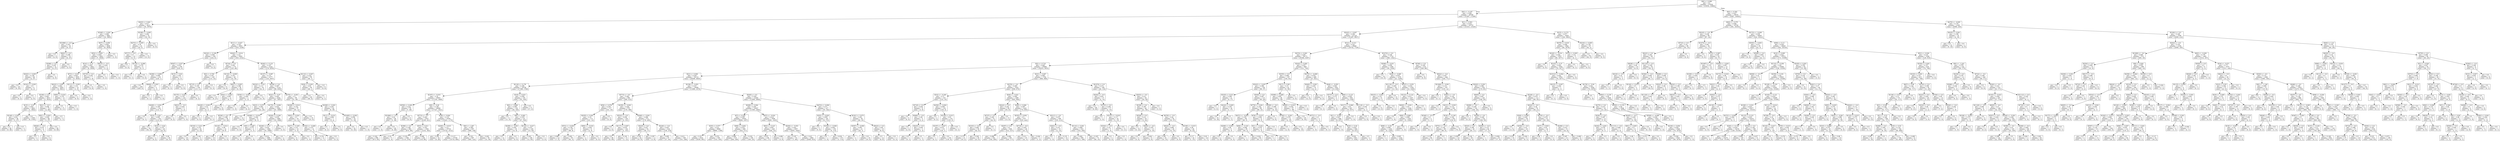 digraph Tree {
node [shape=box] ;
0 [label="X[6] <= 0.098\ngini = 0.5\nsamples = 67836\nvalue = [33954, 33882]"] ;
1 [label="X[4] <= -0.197\ngini = 0.458\nsamples = 48766\nvalue = [31467, 17299]"] ;
0 -> 1 [labeldistance=2.5, labelangle=45, headlabel="True"] ;
2 [label="X[403] <= 0.001\ngini = 0.017\nsamples = 4013\nvalue = [34, 3979]"] ;
1 -> 2 ;
3 [label="X[348] <= -0.001\ngini = 0.008\nsamples = 3981\nvalue = [16, 3965]"] ;
2 -> 3 ;
4 [label="X[1088] <= -0.0\ngini = 0.353\nsamples = 35\nvalue = [8, 27]"] ;
3 -> 4 ;
5 [label="gini = 0.0\nsamples = 2\nvalue = [2, 0]"] ;
4 -> 5 ;
6 [label="X[601] <= 0.0\ngini = 0.298\nsamples = 33\nvalue = [6, 27]"] ;
4 -> 6 ;
7 [label="X[398] <= 0.0\ngini = 0.225\nsamples = 31\nvalue = [4, 27]"] ;
6 -> 7 ;
8 [label="X[443] <= 0.005\ngini = 0.128\nsamples = 29\nvalue = [2, 27]"] ;
7 -> 8 ;
9 [label="gini = 0.0\nsamples = 25\nvalue = [0, 25]"] ;
8 -> 9 ;
10 [label="X[161] <= 0.003\ngini = 0.5\nsamples = 4\nvalue = [2, 2]"] ;
8 -> 10 ;
11 [label="gini = 0.0\nsamples = 2\nvalue = [0, 2]"] ;
10 -> 11 ;
12 [label="gini = 0.0\nsamples = 2\nvalue = [2, 0]"] ;
10 -> 12 ;
13 [label="gini = 0.0\nsamples = 2\nvalue = [2, 0]"] ;
7 -> 13 ;
14 [label="gini = 0.0\nsamples = 2\nvalue = [2, 0]"] ;
6 -> 14 ;
15 [label="X[47] <= 0.059\ngini = 0.004\nsamples = 3946\nvalue = [8, 3938]"] ;
3 -> 15 ;
16 [label="X[52] <= 0.693\ngini = 0.004\nsamples = 3945\nvalue = [7, 3938]"] ;
15 -> 16 ;
17 [label="X[14] <= 0.14\ngini = 0.003\nsamples = 3942\nvalue = [6, 3936]"] ;
16 -> 17 ;
18 [label="X[73] <= 0.031\ngini = 0.003\nsamples = 3935\nvalue = [5, 3930]"] ;
17 -> 18 ;
19 [label="X[423] <= 0.001\ngini = 0.002\nsamples = 3925\nvalue = [4, 3921]"] ;
18 -> 19 ;
20 [label="X[190] <= 0.0\ngini = 0.002\nsamples = 3913\nvalue = [3, 3910]"] ;
19 -> 20 ;
21 [label="X[15] <= -0.47\ngini = 0.001\nsamples = 3843\nvalue = [1, 3842]"] ;
20 -> 21 ;
22 [label="X[148] <= 0.001\ngini = 0.041\nsamples = 48\nvalue = [1, 47]"] ;
21 -> 22 ;
23 [label="gini = 0.0\nsamples = 46\nvalue = [0, 46]"] ;
22 -> 23 ;
24 [label="gini = 0.5\nsamples = 2\nvalue = [1, 1]"] ;
22 -> 24 ;
25 [label="gini = 0.0\nsamples = 3795\nvalue = [0, 3795]"] ;
21 -> 25 ;
26 [label="X[41] <= -0.0\ngini = 0.056\nsamples = 70\nvalue = [2, 68]"] ;
20 -> 26 ;
27 [label="X[81] <= -0.003\ngini = 0.029\nsamples = 68\nvalue = [1, 67]"] ;
26 -> 27 ;
28 [label="X[626] <= -0.0\ngini = 0.219\nsamples = 8\nvalue = [1, 7]"] ;
27 -> 28 ;
29 [label="gini = 0.5\nsamples = 2\nvalue = [1, 1]"] ;
28 -> 29 ;
30 [label="gini = 0.0\nsamples = 6\nvalue = [0, 6]"] ;
28 -> 30 ;
31 [label="gini = 0.0\nsamples = 60\nvalue = [0, 60]"] ;
27 -> 31 ;
32 [label="gini = 0.5\nsamples = 2\nvalue = [1, 1]"] ;
26 -> 32 ;
33 [label="X[95] <= 0.016\ngini = 0.153\nsamples = 12\nvalue = [1, 11]"] ;
19 -> 33 ;
34 [label="gini = 0.0\nsamples = 11\nvalue = [0, 11]"] ;
33 -> 34 ;
35 [label="gini = 0.0\nsamples = 1\nvalue = [1, 0]"] ;
33 -> 35 ;
36 [label="X[111] <= -0.003\ngini = 0.18\nsamples = 10\nvalue = [1, 9]"] ;
18 -> 36 ;
37 [label="gini = 0.0\nsamples = 9\nvalue = [0, 9]"] ;
36 -> 37 ;
38 [label="gini = 0.0\nsamples = 1\nvalue = [1, 0]"] ;
36 -> 38 ;
39 [label="X[735] <= 0.0\ngini = 0.245\nsamples = 7\nvalue = [1, 6]"] ;
17 -> 39 ;
40 [label="gini = 0.0\nsamples = 6\nvalue = [0, 6]"] ;
39 -> 40 ;
41 [label="gini = 0.0\nsamples = 1\nvalue = [1, 0]"] ;
39 -> 41 ;
42 [label="X[615] <= -0.0\ngini = 0.444\nsamples = 3\nvalue = [1, 2]"] ;
16 -> 42 ;
43 [label="gini = 0.0\nsamples = 2\nvalue = [0, 2]"] ;
42 -> 43 ;
44 [label="gini = 0.0\nsamples = 1\nvalue = [1, 0]"] ;
42 -> 44 ;
45 [label="gini = 0.0\nsamples = 1\nvalue = [1, 0]"] ;
15 -> 45 ;
46 [label="X[199] <= -0.005\ngini = 0.492\nsamples = 32\nvalue = [18, 14]"] ;
2 -> 46 ;
47 [label="X[273] <= -0.005\ngini = 0.34\nsamples = 23\nvalue = [18, 5]"] ;
46 -> 47 ;
48 [label="X[717] <= 0.0\ngini = 0.5\nsamples = 10\nvalue = [5, 5]"] ;
47 -> 48 ;
49 [label="gini = 0.0\nsamples = 4\nvalue = [0, 4]"] ;
48 -> 49 ;
50 [label="X[116] <= -0.098\ngini = 0.278\nsamples = 6\nvalue = [5, 1]"] ;
48 -> 50 ;
51 [label="gini = 0.0\nsamples = 1\nvalue = [0, 1]"] ;
50 -> 51 ;
52 [label="gini = 0.0\nsamples = 5\nvalue = [5, 0]"] ;
50 -> 52 ;
53 [label="gini = 0.0\nsamples = 13\nvalue = [13, 0]"] ;
47 -> 53 ;
54 [label="gini = 0.0\nsamples = 9\nvalue = [0, 9]"] ;
46 -> 54 ;
55 [label="X[1] <= 0.503\ngini = 0.418\nsamples = 44753\nvalue = [31433, 13320]"] ;
1 -> 55 ;
56 [label="X[243] <= -0.007\ngini = 0.364\nsamples = 41124\nvalue = [31287, 9837]"] ;
55 -> 56 ;
57 [label="X[11] <= -0.027\ngini = 0.323\nsamples = 2643\nvalue = [535, 2108]"] ;
56 -> 57 ;
58 [label="X[234] <= 0.189\ngini = 0.049\nsamples = 238\nvalue = [232, 6]"] ;
57 -> 58 ;
59 [label="X[507] <= 0.027\ngini = 0.033\nsamples = 236\nvalue = [232, 4]"] ;
58 -> 59 ;
60 [label="X[296] <= 0.899\ngini = 0.009\nsamples = 231\nvalue = [230, 1]"] ;
59 -> 60 ;
61 [label="gini = 0.0\nsamples = 229\nvalue = [229, 0]"] ;
60 -> 61 ;
62 [label="X[606] <= 0.001\ngini = 0.5\nsamples = 2\nvalue = [1, 1]"] ;
60 -> 62 ;
63 [label="gini = 0.0\nsamples = 1\nvalue = [0, 1]"] ;
62 -> 63 ;
64 [label="gini = 0.0\nsamples = 1\nvalue = [1, 0]"] ;
62 -> 64 ;
65 [label="X[15] <= 0.04\ngini = 0.48\nsamples = 5\nvalue = [2, 3]"] ;
59 -> 65 ;
66 [label="gini = 0.0\nsamples = 3\nvalue = [0, 3]"] ;
65 -> 66 ;
67 [label="gini = 0.0\nsamples = 2\nvalue = [2, 0]"] ;
65 -> 67 ;
68 [label="gini = 0.0\nsamples = 2\nvalue = [0, 2]"] ;
58 -> 68 ;
69 [label="X[262] <= -0.012\ngini = 0.22\nsamples = 2405\nvalue = [303, 2102]"] ;
57 -> 69 ;
70 [label="X[734] <= 0.0\ngini = 0.401\nsamples = 173\nvalue = [125, 48]"] ;
69 -> 70 ;
71 [label="X[4] <= 0.765\ngini = 0.193\nsamples = 129\nvalue = [115, 14]"] ;
70 -> 71 ;
72 [label="X[715] <= 0.0\ngini = 0.159\nsamples = 126\nvalue = [115, 11]"] ;
71 -> 72 ;
73 [label="X[175] <= 0.027\ngini = 0.135\nsamples = 124\nvalue = [115, 9]"] ;
72 -> 73 ;
74 [label="X[408] <= -0.001\ngini = 0.109\nsamples = 121\nvalue = [114, 7]"] ;
73 -> 74 ;
75 [label="gini = 0.0\nsamples = 1\nvalue = [0, 1]"] ;
74 -> 75 ;
76 [label="X[10] <= 0.04\ngini = 0.095\nsamples = 120\nvalue = [114, 6]"] ;
74 -> 76 ;
77 [label="gini = 0.0\nsamples = 92\nvalue = [92, 0]"] ;
76 -> 77 ;
78 [label="X[10] <= 0.04\ngini = 0.337\nsamples = 28\nvalue = [22, 6]"] ;
76 -> 78 ;
79 [label="gini = 0.0\nsamples = 2\nvalue = [0, 2]"] ;
78 -> 79 ;
80 [label="gini = 0.26\nsamples = 26\nvalue = [22, 4]"] ;
78 -> 80 ;
81 [label="X[631] <= -0.0\ngini = 0.444\nsamples = 3\nvalue = [1, 2]"] ;
73 -> 81 ;
82 [label="gini = 0.0\nsamples = 2\nvalue = [0, 2]"] ;
81 -> 82 ;
83 [label="gini = 0.0\nsamples = 1\nvalue = [1, 0]"] ;
81 -> 83 ;
84 [label="gini = 0.0\nsamples = 2\nvalue = [0, 2]"] ;
72 -> 84 ;
85 [label="gini = 0.0\nsamples = 3\nvalue = [0, 3]"] ;
71 -> 85 ;
86 [label="X[134] <= -0.009\ngini = 0.351\nsamples = 44\nvalue = [10, 34]"] ;
70 -> 86 ;
87 [label="gini = 0.0\nsamples = 6\nvalue = [6, 0]"] ;
86 -> 87 ;
88 [label="X[91] <= 0.005\ngini = 0.188\nsamples = 38\nvalue = [4, 34]"] ;
86 -> 88 ;
89 [label="gini = 0.0\nsamples = 27\nvalue = [0, 27]"] ;
88 -> 89 ;
90 [label="X[52] <= 0.003\ngini = 0.463\nsamples = 11\nvalue = [4, 7]"] ;
88 -> 90 ;
91 [label="X[429] <= 0.003\ngini = 0.32\nsamples = 5\nvalue = [4, 1]"] ;
90 -> 91 ;
92 [label="gini = 0.0\nsamples = 4\nvalue = [4, 0]"] ;
91 -> 92 ;
93 [label="gini = 0.0\nsamples = 1\nvalue = [0, 1]"] ;
91 -> 93 ;
94 [label="gini = 0.0\nsamples = 6\nvalue = [0, 6]"] ;
90 -> 94 ;
95 [label="X[262] <= 0.123\ngini = 0.147\nsamples = 2232\nvalue = [178, 2054]"] ;
69 -> 95 ;
96 [label="X[147] <= -0.087\ngini = 0.112\nsamples = 2177\nvalue = [130, 2047]"] ;
95 -> 96 ;
97 [label="X[232] <= -0.22\ngini = 0.111\nsamples = 34\nvalue = [32, 2]"] ;
96 -> 97 ;
98 [label="X[381] <= -0.001\ngini = 0.444\nsamples = 3\nvalue = [1, 2]"] ;
97 -> 98 ;
99 [label="gini = 0.0\nsamples = 1\nvalue = [1, 0]"] ;
98 -> 99 ;
100 [label="gini = 0.0\nsamples = 2\nvalue = [0, 2]"] ;
98 -> 100 ;
101 [label="gini = 0.0\nsamples = 31\nvalue = [31, 0]"] ;
97 -> 101 ;
102 [label="X[538] <= 0.0\ngini = 0.087\nsamples = 2143\nvalue = [98, 2045]"] ;
96 -> 102 ;
103 [label="X[221] <= -0.07\ngini = 0.045\nsamples = 2044\nvalue = [47, 1997]"] ;
102 -> 103 ;
104 [label="X[23] <= 0.071\ngini = 0.493\nsamples = 50\nvalue = [22, 28]"] ;
103 -> 104 ;
105 [label="X[536] <= 0.0\ngini = 0.388\nsamples = 38\nvalue = [10, 28]"] ;
104 -> 105 ;
106 [label="X[334] <= 0.011\ngini = 0.153\nsamples = 24\nvalue = [2, 22]"] ;
105 -> 106 ;
107 [label="gini = 0.0\nsamples = 19\nvalue = [0, 19]"] ;
106 -> 107 ;
108 [label="gini = 0.48\nsamples = 5\nvalue = [2, 3]"] ;
106 -> 108 ;
109 [label="X[120] <= -0.012\ngini = 0.49\nsamples = 14\nvalue = [8, 6]"] ;
105 -> 109 ;
110 [label="gini = 0.48\nsamples = 10\nvalue = [4, 6]"] ;
109 -> 110 ;
111 [label="gini = 0.0\nsamples = 4\nvalue = [4, 0]"] ;
109 -> 111 ;
112 [label="gini = 0.0\nsamples = 12\nvalue = [12, 0]"] ;
104 -> 112 ;
113 [label="X[179] <= -0.094\ngini = 0.025\nsamples = 1994\nvalue = [25, 1969]"] ;
103 -> 113 ;
114 [label="X[289] <= -0.018\ngini = 0.444\nsamples = 9\nvalue = [6, 3]"] ;
113 -> 114 ;
115 [label="gini = 0.0\nsamples = 5\nvalue = [5, 0]"] ;
114 -> 115 ;
116 [label="X[5] <= 0.287\ngini = 0.375\nsamples = 4\nvalue = [1, 3]"] ;
114 -> 116 ;
117 [label="gini = 0.0\nsamples = 3\nvalue = [0, 3]"] ;
116 -> 117 ;
118 [label="gini = 0.0\nsamples = 1\nvalue = [1, 0]"] ;
116 -> 118 ;
119 [label="X[204] <= 0.206\ngini = 0.019\nsamples = 1985\nvalue = [19, 1966]"] ;
113 -> 119 ;
120 [label="X[246] <= 0.13\ngini = 0.016\nsamples = 1982\nvalue = [16, 1966]"] ;
119 -> 120 ;
121 [label="gini = 0.014\nsamples = 1980\nvalue = [14, 1966]"] ;
120 -> 121 ;
122 [label="gini = 0.0\nsamples = 2\nvalue = [2, 0]"] ;
120 -> 122 ;
123 [label="gini = 0.0\nsamples = 3\nvalue = [3, 0]"] ;
119 -> 123 ;
124 [label="X[370] <= -0.001\ngini = 0.5\nsamples = 99\nvalue = [51, 48]"] ;
102 -> 124 ;
125 [label="X[208] <= 0.014\ngini = 0.332\nsamples = 57\nvalue = [45, 12]"] ;
124 -> 125 ;
126 [label="X[93] <= 0.024\ngini = 0.5\nsamples = 24\nvalue = [12, 12]"] ;
125 -> 126 ;
127 [label="X[27] <= 0.165\ngini = 0.18\nsamples = 10\nvalue = [1, 9]"] ;
126 -> 127 ;
128 [label="gini = 0.0\nsamples = 9\nvalue = [0, 9]"] ;
127 -> 128 ;
129 [label="gini = 0.0\nsamples = 1\nvalue = [1, 0]"] ;
127 -> 129 ;
130 [label="X[162] <= -0.008\ngini = 0.337\nsamples = 14\nvalue = [11, 3]"] ;
126 -> 130 ;
131 [label="gini = 0.153\nsamples = 12\nvalue = [11, 1]"] ;
130 -> 131 ;
132 [label="gini = 0.0\nsamples = 2\nvalue = [0, 2]"] ;
130 -> 132 ;
133 [label="gini = 0.0\nsamples = 33\nvalue = [33, 0]"] ;
125 -> 133 ;
134 [label="X[308] <= -0.001\ngini = 0.245\nsamples = 42\nvalue = [6, 36]"] ;
124 -> 134 ;
135 [label="X[11] <= -0.014\ngini = 0.408\nsamples = 7\nvalue = [5, 2]"] ;
134 -> 135 ;
136 [label="gini = 0.0\nsamples = 2\nvalue = [0, 2]"] ;
135 -> 136 ;
137 [label="gini = 0.0\nsamples = 5\nvalue = [5, 0]"] ;
135 -> 137 ;
138 [label="X[1095] <= 0.002\ngini = 0.056\nsamples = 35\nvalue = [1, 34]"] ;
134 -> 138 ;
139 [label="gini = 0.0\nsamples = 34\nvalue = [0, 34]"] ;
138 -> 139 ;
140 [label="gini = 0.0\nsamples = 1\nvalue = [1, 0]"] ;
138 -> 140 ;
141 [label="X[114] <= 0.047\ngini = 0.222\nsamples = 55\nvalue = [48, 7]"] ;
95 -> 141 ;
142 [label="X[36] <= 0.429\ngini = 0.04\nsamples = 49\nvalue = [48, 1]"] ;
141 -> 142 ;
143 [label="gini = 0.0\nsamples = 48\nvalue = [48, 0]"] ;
142 -> 143 ;
144 [label="gini = 0.0\nsamples = 1\nvalue = [0, 1]"] ;
142 -> 144 ;
145 [label="gini = 0.0\nsamples = 6\nvalue = [0, 6]"] ;
141 -> 145 ;
146 [label="X[12] <= 0.313\ngini = 0.321\nsamples = 38481\nvalue = [30752, 7729]"] ;
56 -> 146 ;
147 [label="X[274] <= 0.001\ngini = 0.287\nsamples = 36771\nvalue = [30384, 6387]"] ;
146 -> 147 ;
148 [label="X[2] <= 0.719\ngini = 0.265\nsamples = 35906\nvalue = [30253, 5653]"] ;
147 -> 148 ;
149 [label="X[21] <= 0.008\ngini = 0.244\nsamples = 34114\nvalue = [29269, 4845]"] ;
148 -> 149 ;
150 [label="X[118] <= 0.178\ngini = 0.168\nsamples = 19158\nvalue = [17389, 1769]"] ;
149 -> 150 ;
151 [label="X[197] <= -0.033\ngini = 0.16\nsamples = 19003\nvalue = [17334, 1669]"] ;
150 -> 151 ;
152 [label="X[556] <= 0.003\ngini = 0.222\nsamples = 55\nvalue = [7, 48]"] ;
151 -> 152 ;
153 [label="X[1080] <= -0.0\ngini = 0.04\nsamples = 49\nvalue = [1, 48]"] ;
152 -> 153 ;
154 [label="gini = 0.0\nsamples = 1\nvalue = [1, 0]"] ;
153 -> 154 ;
155 [label="gini = 0.0\nsamples = 48\nvalue = [0, 48]"] ;
153 -> 155 ;
156 [label="gini = 0.0\nsamples = 6\nvalue = [6, 0]"] ;
152 -> 156 ;
157 [label="X[9] <= -0.29\ngini = 0.156\nsamples = 18948\nvalue = [17327, 1621]"] ;
151 -> 157 ;
158 [label="X[773] <= -0.0\ngini = 0.291\nsamples = 2557\nvalue = [2106, 451]"] ;
157 -> 158 ;
159 [label="X[398] <= 0.0\ngini = 0.168\nsamples = 963\nvalue = [874, 89]"] ;
158 -> 159 ;
160 [label="gini = 0.162\nsamples = 958\nvalue = [873, 85]"] ;
159 -> 160 ;
161 [label="gini = 0.32\nsamples = 5\nvalue = [1, 4]"] ;
159 -> 161 ;
162 [label="X[53] <= 0.011\ngini = 0.351\nsamples = 1594\nvalue = [1232, 362]"] ;
158 -> 162 ;
163 [label="gini = 0.318\nsamples = 1390\nvalue = [1114, 276]"] ;
162 -> 163 ;
164 [label="gini = 0.488\nsamples = 204\nvalue = [118, 86]"] ;
162 -> 164 ;
165 [label="X[36] <= 0.644\ngini = 0.133\nsamples = 16391\nvalue = [15221, 1170]"] ;
157 -> 165 ;
166 [label="X[260] <= -0.015\ngini = 0.12\nsamples = 15734\nvalue = [14722, 1012]"] ;
165 -> 166 ;
167 [label="gini = 0.291\nsamples = 34\nvalue = [6, 28]"] ;
166 -> 167 ;
168 [label="gini = 0.117\nsamples = 15700\nvalue = [14716, 984]"] ;
166 -> 168 ;
169 [label="X[0] <= 1.297\ngini = 0.365\nsamples = 657\nvalue = [499, 158]"] ;
165 -> 169 ;
170 [label="gini = 0.321\nsamples = 607\nvalue = [485, 122]"] ;
169 -> 170 ;
171 [label="gini = 0.403\nsamples = 50\nvalue = [14, 36]"] ;
169 -> 171 ;
172 [label="X[18] <= 0.033\ngini = 0.458\nsamples = 155\nvalue = [55, 100]"] ;
150 -> 172 ;
173 [label="X[0] <= -0.906\ngini = 0.399\nsamples = 138\nvalue = [38, 100]"] ;
172 -> 173 ;
174 [label="gini = 0.0\nsamples = 11\nvalue = [11, 0]"] ;
173 -> 174 ;
175 [label="X[9] <= -0.062\ngini = 0.335\nsamples = 127\nvalue = [27, 100]"] ;
173 -> 175 ;
176 [label="X[299] <= -0.001\ngini = 0.444\nsamples = 18\nvalue = [12, 6]"] ;
175 -> 176 ;
177 [label="gini = 0.0\nsamples = 12\nvalue = [12, 0]"] ;
176 -> 177 ;
178 [label="gini = 0.0\nsamples = 6\nvalue = [0, 6]"] ;
176 -> 178 ;
179 [label="X[122] <= -0.017\ngini = 0.237\nsamples = 109\nvalue = [15, 94]"] ;
175 -> 179 ;
180 [label="gini = 0.201\nsamples = 106\nvalue = [12, 94]"] ;
179 -> 180 ;
181 [label="gini = 0.0\nsamples = 3\nvalue = [3, 0]"] ;
179 -> 181 ;
182 [label="gini = 0.0\nsamples = 17\nvalue = [17, 0]"] ;
172 -> 182 ;
183 [label="X[158] <= -0.051\ngini = 0.327\nsamples = 14956\nvalue = [11880, 3076]"] ;
149 -> 183 ;
184 [label="X[773] <= -0.0\ngini = 0.482\nsamples = 692\nvalue = [280, 412]"] ;
183 -> 184 ;
185 [label="X[56] <= 0.576\ngini = 0.236\nsamples = 117\nvalue = [101, 16]"] ;
184 -> 185 ;
186 [label="X[255] <= 0.001\ngini = 0.19\nsamples = 113\nvalue = [101, 12]"] ;
185 -> 186 ;
187 [label="X[72] <= -0.036\ngini = 0.138\nsamples = 107\nvalue = [99, 8]"] ;
186 -> 187 ;
188 [label="gini = 0.486\nsamples = 12\nvalue = [7, 5]"] ;
187 -> 188 ;
189 [label="gini = 0.061\nsamples = 95\nvalue = [92, 3]"] ;
187 -> 189 ;
190 [label="X[90] <= -0.016\ngini = 0.444\nsamples = 6\nvalue = [2, 4]"] ;
186 -> 190 ;
191 [label="gini = 0.0\nsamples = 2\nvalue = [2, 0]"] ;
190 -> 191 ;
192 [label="gini = 0.0\nsamples = 4\nvalue = [0, 4]"] ;
190 -> 192 ;
193 [label="gini = 0.0\nsamples = 4\nvalue = [0, 4]"] ;
185 -> 193 ;
194 [label="X[259] <= -0.003\ngini = 0.429\nsamples = 575\nvalue = [179, 396]"] ;
184 -> 194 ;
195 [label="X[532] <= -0.0\ngini = 0.056\nsamples = 104\nvalue = [3, 101]"] ;
194 -> 195 ;
196 [label="gini = 0.0\nsamples = 2\nvalue = [2, 0]"] ;
195 -> 196 ;
197 [label="X[117] <= 0.007\ngini = 0.019\nsamples = 102\nvalue = [1, 101]"] ;
195 -> 197 ;
198 [label="gini = 0.0\nsamples = 89\nvalue = [0, 89]"] ;
197 -> 198 ;
199 [label="gini = 0.142\nsamples = 13\nvalue = [1, 12]"] ;
197 -> 199 ;
200 [label="X[269] <= -0.001\ngini = 0.468\nsamples = 471\nvalue = [176, 295]"] ;
194 -> 200 ;
201 [label="X[425] <= 0.0\ngini = 0.427\nsamples = 55\nvalue = [38, 17]"] ;
200 -> 201 ;
202 [label="gini = 0.325\nsamples = 44\nvalue = [35, 9]"] ;
201 -> 202 ;
203 [label="gini = 0.397\nsamples = 11\nvalue = [3, 8]"] ;
201 -> 203 ;
204 [label="X[226] <= -0.0\ngini = 0.443\nsamples = 416\nvalue = [138, 278]"] ;
200 -> 204 ;
205 [label="gini = 0.495\nsamples = 67\nvalue = [37, 30]"] ;
204 -> 205 ;
206 [label="gini = 0.411\nsamples = 349\nvalue = [101, 248]"] ;
204 -> 206 ;
207 [label="X[445] <= 0.0\ngini = 0.304\nsamples = 14264\nvalue = [11600, 2664]"] ;
183 -> 207 ;
208 [label="X[208] <= 0.004\ngini = 0.291\nsamples = 14047\nvalue = [11565, 2482]"] ;
207 -> 208 ;
209 [label="X[7] <= 0.228\ngini = 0.238\nsamples = 10541\nvalue = [9084, 1457]"] ;
208 -> 209 ;
210 [label="X[35] <= 0.577\ngini = 0.212\nsamples = 9846\nvalue = [8660, 1186]"] ;
209 -> 210 ;
211 [label="gini = 0.19\nsamples = 9341\nvalue = [8350, 991]"] ;
210 -> 211 ;
212 [label="gini = 0.474\nsamples = 505\nvalue = [310, 195]"] ;
210 -> 212 ;
213 [label="X[96] <= 0.002\ngini = 0.476\nsamples = 695\nvalue = [424, 271]"] ;
209 -> 213 ;
214 [label="gini = 0.499\nsamples = 510\nvalue = [264, 246]"] ;
213 -> 214 ;
215 [label="gini = 0.234\nsamples = 185\nvalue = [160, 25]"] ;
213 -> 215 ;
216 [label="X[57] <= -0.024\ngini = 0.414\nsamples = 3506\nvalue = [2481, 1025]"] ;
208 -> 216 ;
217 [label="X[63] <= 0.315\ngini = 0.097\nsamples = 449\nvalue = [426, 23]"] ;
216 -> 217 ;
218 [label="gini = 0.075\nsamples = 438\nvalue = [421, 17]"] ;
217 -> 218 ;
219 [label="gini = 0.496\nsamples = 11\nvalue = [5, 6]"] ;
217 -> 219 ;
220 [label="X[204] <= -0.053\ngini = 0.441\nsamples = 3057\nvalue = [2055, 1002]"] ;
216 -> 220 ;
221 [label="gini = 0.167\nsamples = 76\nvalue = [7, 69]"] ;
220 -> 221 ;
222 [label="gini = 0.43\nsamples = 2981\nvalue = [2048, 933]"] ;
220 -> 222 ;
223 [label="X[474] <= 0.006\ngini = 0.271\nsamples = 217\nvalue = [35, 182]"] ;
207 -> 223 ;
224 [label="X[35] <= -0.029\ngini = 0.095\nsamples = 181\nvalue = [9, 172]"] ;
223 -> 224 ;
225 [label="gini = 0.0\nsamples = 5\nvalue = [5, 0]"] ;
224 -> 225 ;
226 [label="X[194] <= -0.008\ngini = 0.044\nsamples = 176\nvalue = [4, 172]"] ;
224 -> 226 ;
227 [label="gini = 0.0\nsamples = 1\nvalue = [1, 0]"] ;
226 -> 227 ;
228 [label="gini = 0.034\nsamples = 175\nvalue = [3, 172]"] ;
226 -> 228 ;
229 [label="X[191] <= 0.073\ngini = 0.401\nsamples = 36\nvalue = [26, 10]"] ;
223 -> 229 ;
230 [label="X[387] <= -0.006\ngini = 0.091\nsamples = 21\nvalue = [20, 1]"] ;
229 -> 230 ;
231 [label="gini = 0.5\nsamples = 2\nvalue = [1, 1]"] ;
230 -> 231 ;
232 [label="gini = 0.0\nsamples = 19\nvalue = [19, 0]"] ;
230 -> 232 ;
233 [label="X[623] <= 0.0\ngini = 0.48\nsamples = 15\nvalue = [6, 9]"] ;
229 -> 233 ;
234 [label="gini = 0.5\nsamples = 12\nvalue = [6, 6]"] ;
233 -> 234 ;
235 [label="gini = 0.0\nsamples = 3\nvalue = [0, 3]"] ;
233 -> 235 ;
236 [label="X[23] <= 0.007\ngini = 0.495\nsamples = 1792\nvalue = [984, 808]"] ;
148 -> 236 ;
237 [label="X[279] <= -0.0\ngini = 0.485\nsamples = 1632\nvalue = [958, 674]"] ;
236 -> 237 ;
238 [label="X[32] <= -0.249\ngini = 0.13\nsamples = 143\nvalue = [133, 10]"] ;
237 -> 238 ;
239 [label="X[718] <= 0.0\ngini = 0.444\nsamples = 9\nvalue = [3, 6]"] ;
238 -> 239 ;
240 [label="gini = 0.0\nsamples = 4\nvalue = [0, 4]"] ;
239 -> 240 ;
241 [label="X[469] <= -0.0\ngini = 0.48\nsamples = 5\nvalue = [3, 2]"] ;
239 -> 241 ;
242 [label="gini = 0.0\nsamples = 2\nvalue = [2, 0]"] ;
241 -> 242 ;
243 [label="X[425] <= 0.0\ngini = 0.444\nsamples = 3\nvalue = [1, 2]"] ;
241 -> 243 ;
244 [label="gini = 0.0\nsamples = 1\nvalue = [0, 1]"] ;
243 -> 244 ;
245 [label="gini = 0.5\nsamples = 2\nvalue = [1, 1]"] ;
243 -> 245 ;
246 [label="X[256] <= -0.002\ngini = 0.058\nsamples = 134\nvalue = [130, 4]"] ;
238 -> 246 ;
247 [label="gini = 0.0\nsamples = 2\nvalue = [0, 2]"] ;
246 -> 247 ;
248 [label="X[128] <= 0.013\ngini = 0.03\nsamples = 132\nvalue = [130, 2]"] ;
246 -> 248 ;
249 [label="X[197] <= -0.027\ngini = 0.015\nsamples = 131\nvalue = [130, 1]"] ;
248 -> 249 ;
250 [label="gini = 0.0\nsamples = 1\nvalue = [0, 1]"] ;
249 -> 250 ;
251 [label="gini = 0.0\nsamples = 130\nvalue = [130, 0]"] ;
249 -> 251 ;
252 [label="gini = 0.0\nsamples = 1\nvalue = [0, 1]"] ;
248 -> 252 ;
253 [label="X[40] <= -0.021\ngini = 0.494\nsamples = 1489\nvalue = [825, 664]"] ;
237 -> 253 ;
254 [label="X[422] <= 0.0\ngini = 0.242\nsamples = 64\nvalue = [55, 9]"] ;
253 -> 254 ;
255 [label="X[737] <= 0.0\ngini = 0.291\nsamples = 51\nvalue = [42, 9]"] ;
254 -> 255 ;
256 [label="X[103] <= -0.0\ngini = 0.269\nsamples = 50\nvalue = [42, 8]"] ;
255 -> 256 ;
257 [label="gini = 0.172\nsamples = 21\nvalue = [19, 2]"] ;
256 -> 257 ;
258 [label="gini = 0.328\nsamples = 29\nvalue = [23, 6]"] ;
256 -> 258 ;
259 [label="gini = 0.0\nsamples = 1\nvalue = [0, 1]"] ;
255 -> 259 ;
260 [label="gini = 0.0\nsamples = 13\nvalue = [13, 0]"] ;
254 -> 260 ;
261 [label="X[26] <= 0.006\ngini = 0.497\nsamples = 1425\nvalue = [770, 655]"] ;
253 -> 261 ;
262 [label="X[353] <= 0.002\ngini = 0.5\nsamples = 877\nvalue = [435, 442]"] ;
261 -> 262 ;
263 [label="X[297] <= 0.0\ngini = 0.5\nsamples = 849\nvalue = [412, 437]"] ;
262 -> 263 ;
264 [label="gini = 0.489\nsamples = 452\nvalue = [192, 260]"] ;
263 -> 264 ;
265 [label="gini = 0.494\nsamples = 397\nvalue = [220, 177]"] ;
263 -> 265 ;
266 [label="X[719] <= -0.0\ngini = 0.293\nsamples = 28\nvalue = [23, 5]"] ;
262 -> 266 ;
267 [label="gini = 0.211\nsamples = 25\nvalue = [22, 3]"] ;
266 -> 267 ;
268 [label="gini = 0.444\nsamples = 3\nvalue = [1, 2]"] ;
266 -> 268 ;
269 [label="X[311] <= -0.0\ngini = 0.475\nsamples = 548\nvalue = [335, 213]"] ;
261 -> 269 ;
270 [label="X[261] <= -0.0\ngini = 0.231\nsamples = 15\nvalue = [2, 13]"] ;
269 -> 270 ;
271 [label="gini = 0.0\nsamples = 1\nvalue = [1, 0]"] ;
270 -> 271 ;
272 [label="gini = 0.133\nsamples = 14\nvalue = [1, 13]"] ;
270 -> 272 ;
273 [label="X[114] <= 0.001\ngini = 0.469\nsamples = 533\nvalue = [333, 200]"] ;
269 -> 273 ;
274 [label="gini = 0.482\nsamples = 459\nvalue = [273, 186]"] ;
273 -> 274 ;
275 [label="gini = 0.307\nsamples = 74\nvalue = [60, 14]"] ;
273 -> 275 ;
276 [label="X[1074] <= 0.0\ngini = 0.272\nsamples = 160\nvalue = [26, 134]"] ;
236 -> 276 ;
277 [label="X[202] <= -0.0\ngini = 0.051\nsamples = 77\nvalue = [2, 75]"] ;
276 -> 277 ;
278 [label="gini = 0.0\nsamples = 60\nvalue = [0, 60]"] ;
277 -> 278 ;
279 [label="X[753] <= 0.0\ngini = 0.208\nsamples = 17\nvalue = [2, 15]"] ;
277 -> 279 ;
280 [label="gini = 0.0\nsamples = 1\nvalue = [1, 0]"] ;
279 -> 280 ;
281 [label="X[147] <= -0.018\ngini = 0.117\nsamples = 16\nvalue = [1, 15]"] ;
279 -> 281 ;
282 [label="X[344] <= -0.0\ngini = 0.32\nsamples = 5\nvalue = [1, 4]"] ;
281 -> 282 ;
283 [label="gini = 0.0\nsamples = 4\nvalue = [0, 4]"] ;
282 -> 283 ;
284 [label="gini = 0.0\nsamples = 1\nvalue = [1, 0]"] ;
282 -> 284 ;
285 [label="gini = 0.0\nsamples = 11\nvalue = [0, 11]"] ;
281 -> 285 ;
286 [label="X[453] <= -0.0\ngini = 0.411\nsamples = 83\nvalue = [24, 59]"] ;
276 -> 286 ;
287 [label="X[338] <= 0.0\ngini = 0.387\nsamples = 80\nvalue = [21, 59]"] ;
286 -> 287 ;
288 [label="X[528] <= 0.0\ngini = 0.211\nsamples = 25\nvalue = [3, 22]"] ;
287 -> 288 ;
289 [label="gini = 0.0\nsamples = 12\nvalue = [0, 12]"] ;
288 -> 289 ;
290 [label="X[604] <= -0.0\ngini = 0.355\nsamples = 13\nvalue = [3, 10]"] ;
288 -> 290 ;
291 [label="gini = 0.0\nsamples = 4\nvalue = [0, 4]"] ;
290 -> 291 ;
292 [label="gini = 0.444\nsamples = 9\nvalue = [3, 6]"] ;
290 -> 292 ;
293 [label="X[279] <= -0.0\ngini = 0.44\nsamples = 55\nvalue = [18, 37]"] ;
287 -> 293 ;
294 [label="X[624] <= -0.0\ngini = 0.499\nsamples = 29\nvalue = [14, 15]"] ;
293 -> 294 ;
295 [label="gini = 0.48\nsamples = 25\nvalue = [10, 15]"] ;
294 -> 295 ;
296 [label="gini = 0.0\nsamples = 4\nvalue = [4, 0]"] ;
294 -> 296 ;
297 [label="X[109] <= -0.015\ngini = 0.26\nsamples = 26\nvalue = [4, 22]"] ;
293 -> 297 ;
298 [label="gini = 0.117\nsamples = 16\nvalue = [1, 15]"] ;
297 -> 298 ;
299 [label="gini = 0.42\nsamples = 10\nvalue = [3, 7]"] ;
297 -> 299 ;
300 [label="gini = 0.0\nsamples = 3\nvalue = [3, 0]"] ;
286 -> 300 ;
301 [label="X[242] <= 0.002\ngini = 0.257\nsamples = 865\nvalue = [131, 734]"] ;
147 -> 301 ;
302 [label="X[355] <= 0.0\ngini = 0.498\nsamples = 197\nvalue = [104, 93]"] ;
301 -> 302 ;
303 [label="X[343] <= -0.007\ngini = 0.396\nsamples = 136\nvalue = [99, 37]"] ;
302 -> 303 ;
304 [label="X[325] <= 0.013\ngini = 0.308\nsamples = 21\nvalue = [4, 17]"] ;
303 -> 304 ;
305 [label="gini = 0.0\nsamples = 3\nvalue = [3, 0]"] ;
304 -> 305 ;
306 [label="X[224] <= 0.005\ngini = 0.105\nsamples = 18\nvalue = [1, 17]"] ;
304 -> 306 ;
307 [label="gini = 0.0\nsamples = 16\nvalue = [0, 16]"] ;
306 -> 307 ;
308 [label="gini = 0.5\nsamples = 2\nvalue = [1, 1]"] ;
306 -> 308 ;
309 [label="X[540] <= 0.0\ngini = 0.287\nsamples = 115\nvalue = [95, 20]"] ;
303 -> 309 ;
310 [label="X[776] <= 0.001\ngini = 0.182\nsamples = 99\nvalue = [89, 10]"] ;
309 -> 310 ;
311 [label="X[471] <= -0.004\ngini = 0.105\nsamples = 90\nvalue = [85, 5]"] ;
310 -> 311 ;
312 [label="X[286] <= 0.001\ngini = 0.48\nsamples = 5\nvalue = [2, 3]"] ;
311 -> 312 ;
313 [label="gini = 0.0\nsamples = 2\nvalue = [2, 0]"] ;
312 -> 313 ;
314 [label="gini = 0.0\nsamples = 3\nvalue = [0, 3]"] ;
312 -> 314 ;
315 [label="X[66] <= -0.161\ngini = 0.046\nsamples = 85\nvalue = [83, 2]"] ;
311 -> 315 ;
316 [label="gini = 0.0\nsamples = 1\nvalue = [0, 1]"] ;
315 -> 316 ;
317 [label="gini = 0.024\nsamples = 84\nvalue = [83, 1]"] ;
315 -> 317 ;
318 [label="X[78] <= 0.015\ngini = 0.494\nsamples = 9\nvalue = [4, 5]"] ;
310 -> 318 ;
319 [label="X[1] <= -0.332\ngini = 0.278\nsamples = 6\nvalue = [1, 5]"] ;
318 -> 319 ;
320 [label="gini = 0.5\nsamples = 2\nvalue = [1, 1]"] ;
319 -> 320 ;
321 [label="gini = 0.0\nsamples = 4\nvalue = [0, 4]"] ;
319 -> 321 ;
322 [label="gini = 0.0\nsamples = 3\nvalue = [3, 0]"] ;
318 -> 322 ;
323 [label="X[599] <= -0.0\ngini = 0.469\nsamples = 16\nvalue = [6, 10]"] ;
309 -> 323 ;
324 [label="gini = 0.0\nsamples = 4\nvalue = [4, 0]"] ;
323 -> 324 ;
325 [label="X[762] <= -0.001\ngini = 0.278\nsamples = 12\nvalue = [2, 10]"] ;
323 -> 325 ;
326 [label="gini = 0.0\nsamples = 2\nvalue = [2, 0]"] ;
325 -> 326 ;
327 [label="gini = 0.0\nsamples = 10\nvalue = [0, 10]"] ;
325 -> 327 ;
328 [label="X[17] <= 0.08\ngini = 0.15\nsamples = 61\nvalue = [5, 56]"] ;
302 -> 328 ;
329 [label="X[399] <= 0.008\ngini = 0.067\nsamples = 58\nvalue = [2, 56]"] ;
328 -> 329 ;
330 [label="X[285] <= 0.035\ngini = 0.034\nsamples = 57\nvalue = [1, 56]"] ;
329 -> 330 ;
331 [label="gini = 0.0\nsamples = 55\nvalue = [0, 55]"] ;
330 -> 331 ;
332 [label="X[771] <= -0.0\ngini = 0.5\nsamples = 2\nvalue = [1, 1]"] ;
330 -> 332 ;
333 [label="gini = 0.0\nsamples = 1\nvalue = [1, 0]"] ;
332 -> 333 ;
334 [label="gini = 0.0\nsamples = 1\nvalue = [0, 1]"] ;
332 -> 334 ;
335 [label="gini = 0.0\nsamples = 1\nvalue = [1, 0]"] ;
329 -> 335 ;
336 [label="gini = 0.0\nsamples = 3\nvalue = [3, 0]"] ;
328 -> 336 ;
337 [label="X[270] <= -0.069\ngini = 0.078\nsamples = 668\nvalue = [27, 641]"] ;
301 -> 337 ;
338 [label="X[400] <= 0.001\ngini = 0.245\nsamples = 14\nvalue = [12, 2]"] ;
337 -> 338 ;
339 [label="gini = 0.0\nsamples = 12\nvalue = [12, 0]"] ;
338 -> 339 ;
340 [label="gini = 0.0\nsamples = 2\nvalue = [0, 2]"] ;
338 -> 340 ;
341 [label="X[49] <= -0.053\ngini = 0.045\nsamples = 654\nvalue = [15, 639]"] ;
337 -> 341 ;
342 [label="X[737] <= 0.0\ngini = 0.375\nsamples = 4\nvalue = [3, 1]"] ;
341 -> 342 ;
343 [label="gini = 0.0\nsamples = 1\nvalue = [0, 1]"] ;
342 -> 343 ;
344 [label="gini = 0.0\nsamples = 3\nvalue = [3, 0]"] ;
342 -> 344 ;
345 [label="X[80] <= 0.123\ngini = 0.036\nsamples = 650\nvalue = [12, 638]"] ;
341 -> 345 ;
346 [label="X[317] <= 0.068\ngini = 0.03\nsamples = 647\nvalue = [10, 637]"] ;
345 -> 346 ;
347 [label="X[1] <= -0.545\ngini = 0.027\nsamples = 646\nvalue = [9, 637]"] ;
346 -> 347 ;
348 [label="gini = 0.0\nsamples = 1\nvalue = [1, 0]"] ;
347 -> 348 ;
349 [label="X[20] <= 0.44\ngini = 0.024\nsamples = 645\nvalue = [8, 637]"] ;
347 -> 349 ;
350 [label="gini = 0.022\nsamples = 643\nvalue = [7, 636]"] ;
349 -> 350 ;
351 [label="gini = 0.5\nsamples = 2\nvalue = [1, 1]"] ;
349 -> 351 ;
352 [label="gini = 0.0\nsamples = 1\nvalue = [1, 0]"] ;
346 -> 352 ;
353 [label="X[1118] <= -0.0\ngini = 0.444\nsamples = 3\nvalue = [2, 1]"] ;
345 -> 353 ;
354 [label="gini = 0.0\nsamples = 2\nvalue = [2, 0]"] ;
353 -> 354 ;
355 [label="gini = 0.0\nsamples = 1\nvalue = [0, 1]"] ;
353 -> 355 ;
356 [label="X[1074] <= 0.0\ngini = 0.338\nsamples = 1710\nvalue = [368, 1342]"] ;
146 -> 356 ;
357 [label="X[296] <= -0.031\ngini = 0.058\nsamples = 1295\nvalue = [39, 1256]"] ;
356 -> 357 ;
358 [label="gini = 0.0\nsamples = 16\nvalue = [16, 0]"] ;
357 -> 358 ;
359 [label="X[29] <= -0.065\ngini = 0.035\nsamples = 1279\nvalue = [23, 1256]"] ;
357 -> 359 ;
360 [label="X[1119] <= -0.0\ngini = 0.495\nsamples = 29\nvalue = [13, 16]"] ;
359 -> 360 ;
361 [label="X[415] <= -0.001\ngini = 0.133\nsamples = 14\nvalue = [13, 1]"] ;
360 -> 361 ;
362 [label="gini = 0.0\nsamples = 13\nvalue = [13, 0]"] ;
361 -> 362 ;
363 [label="gini = 0.0\nsamples = 1\nvalue = [0, 1]"] ;
361 -> 363 ;
364 [label="gini = 0.0\nsamples = 15\nvalue = [0, 15]"] ;
360 -> 364 ;
365 [label="X[437] <= 0.051\ngini = 0.016\nsamples = 1250\nvalue = [10, 1240]"] ;
359 -> 365 ;
366 [label="X[123] <= 0.122\ngini = 0.011\nsamples = 1247\nvalue = [7, 1240]"] ;
365 -> 366 ;
367 [label="X[600] <= -0.001\ngini = 0.01\nsamples = 1246\nvalue = [6, 1240]"] ;
366 -> 367 ;
368 [label="gini = 0.0\nsamples = 1\nvalue = [1, 0]"] ;
367 -> 368 ;
369 [label="X[90] <= 0.689\ngini = 0.008\nsamples = 1245\nvalue = [5, 1240]"] ;
367 -> 369 ;
370 [label="X[68] <= -0.39\ngini = 0.006\nsamples = 1244\nvalue = [4, 1240]"] ;
369 -> 370 ;
371 [label="gini = 0.5\nsamples = 2\nvalue = [1, 1]"] ;
370 -> 371 ;
372 [label="gini = 0.005\nsamples = 1242\nvalue = [3, 1239]"] ;
370 -> 372 ;
373 [label="gini = 0.0\nsamples = 1\nvalue = [1, 0]"] ;
369 -> 373 ;
374 [label="gini = 0.0\nsamples = 1\nvalue = [1, 0]"] ;
366 -> 374 ;
375 [label="gini = 0.0\nsamples = 3\nvalue = [3, 0]"] ;
365 -> 375 ;
376 [label="X[760] <= 0.0\ngini = 0.329\nsamples = 415\nvalue = [329, 86]"] ;
356 -> 376 ;
377 [label="gini = 0.0\nsamples = 9\nvalue = [0, 9]"] ;
376 -> 377 ;
378 [label="X[622] <= -0.0\ngini = 0.307\nsamples = 406\nvalue = [329, 77]"] ;
376 -> 378 ;
379 [label="X[1069] <= -0.001\ngini = 0.133\nsamples = 167\nvalue = [155, 12]"] ;
378 -> 379 ;
380 [label="gini = 0.0\nsamples = 1\nvalue = [0, 1]"] ;
379 -> 380 ;
381 [label="X[461] <= -0.0\ngini = 0.124\nsamples = 166\nvalue = [155, 11]"] ;
379 -> 381 ;
382 [label="gini = 0.0\nsamples = 1\nvalue = [0, 1]"] ;
381 -> 382 ;
383 [label="X[231] <= -0.003\ngini = 0.114\nsamples = 165\nvalue = [155, 10]"] ;
381 -> 383 ;
384 [label="X[340] <= -0.0\ngini = 0.5\nsamples = 2\nvalue = [1, 1]"] ;
383 -> 384 ;
385 [label="gini = 0.0\nsamples = 1\nvalue = [1, 0]"] ;
384 -> 385 ;
386 [label="gini = 0.0\nsamples = 1\nvalue = [0, 1]"] ;
384 -> 386 ;
387 [label="X[18] <= -0.149\ngini = 0.104\nsamples = 163\nvalue = [154, 9]"] ;
383 -> 387 ;
388 [label="X[751] <= -0.0\ngini = 0.182\nsamples = 89\nvalue = [80, 9]"] ;
387 -> 388 ;
389 [label="gini = 0.151\nsamples = 85\nvalue = [78, 7]"] ;
388 -> 389 ;
390 [label="gini = 0.5\nsamples = 4\nvalue = [2, 2]"] ;
388 -> 390 ;
391 [label="gini = 0.0\nsamples = 74\nvalue = [74, 0]"] ;
387 -> 391 ;
392 [label="X[202] <= 0.001\ngini = 0.396\nsamples = 239\nvalue = [174, 65]"] ;
378 -> 392 ;
393 [label="X[605] <= 0.0\ngini = 0.267\nsamples = 126\nvalue = [106, 20]"] ;
392 -> 393 ;
394 [label="X[499] <= -0.0\ngini = 0.248\nsamples = 124\nvalue = [106, 18]"] ;
393 -> 394 ;
395 [label="gini = 0.0\nsamples = 2\nvalue = [0, 2]"] ;
394 -> 395 ;
396 [label="X[226] <= -0.0\ngini = 0.228\nsamples = 122\nvalue = [106, 16]"] ;
394 -> 396 ;
397 [label="X[525] <= 0.0\ngini = 0.399\nsamples = 40\nvalue = [29, 11]"] ;
396 -> 397 ;
398 [label="gini = 0.459\nsamples = 14\nvalue = [5, 9]"] ;
397 -> 398 ;
399 [label="gini = 0.142\nsamples = 26\nvalue = [24, 2]"] ;
397 -> 399 ;
400 [label="X[450] <= -0.0\ngini = 0.115\nsamples = 82\nvalue = [77, 5]"] ;
396 -> 400 ;
401 [label="gini = 0.0\nsamples = 1\nvalue = [0, 1]"] ;
400 -> 401 ;
402 [label="gini = 0.094\nsamples = 81\nvalue = [77, 4]"] ;
400 -> 402 ;
403 [label="gini = 0.0\nsamples = 2\nvalue = [0, 2]"] ;
393 -> 403 ;
404 [label="X[228] <= -0.0\ngini = 0.479\nsamples = 113\nvalue = [68, 45]"] ;
392 -> 404 ;
405 [label="X[422] <= -0.0\ngini = 0.39\nsamples = 79\nvalue = [58, 21]"] ;
404 -> 405 ;
406 [label="X[38] <= 0.006\ngini = 0.229\nsamples = 38\nvalue = [33, 5]"] ;
405 -> 406 ;
407 [label="gini = 0.0\nsamples = 13\nvalue = [13, 0]"] ;
406 -> 407 ;
408 [label="X[382] <= -0.0\ngini = 0.32\nsamples = 25\nvalue = [20, 5]"] ;
406 -> 408 ;
409 [label="gini = 0.219\nsamples = 16\nvalue = [14, 2]"] ;
408 -> 409 ;
410 [label="gini = 0.444\nsamples = 9\nvalue = [6, 3]"] ;
408 -> 410 ;
411 [label="X[270] <= -0.0\ngini = 0.476\nsamples = 41\nvalue = [25, 16]"] ;
405 -> 411 ;
412 [label="X[37] <= 0.003\ngini = 0.42\nsamples = 10\nvalue = [3, 7]"] ;
411 -> 412 ;
413 [label="gini = 0.48\nsamples = 5\nvalue = [3, 2]"] ;
412 -> 413 ;
414 [label="gini = 0.0\nsamples = 5\nvalue = [0, 5]"] ;
412 -> 414 ;
415 [label="X[296] <= 0.0\ngini = 0.412\nsamples = 31\nvalue = [22, 9]"] ;
411 -> 415 ;
416 [label="gini = 0.287\nsamples = 23\nvalue = [19, 4]"] ;
415 -> 416 ;
417 [label="gini = 0.469\nsamples = 8\nvalue = [3, 5]"] ;
415 -> 417 ;
418 [label="X[375] <= 0.0\ngini = 0.415\nsamples = 34\nvalue = [10, 24]"] ;
404 -> 418 ;
419 [label="X[391] <= 0.0\ngini = 0.497\nsamples = 13\nvalue = [7, 6]"] ;
418 -> 419 ;
420 [label="X[202] <= 0.001\ngini = 0.278\nsamples = 6\nvalue = [5, 1]"] ;
419 -> 420 ;
421 [label="gini = 0.0\nsamples = 4\nvalue = [4, 0]"] ;
420 -> 421 ;
422 [label="gini = 0.5\nsamples = 2\nvalue = [1, 1]"] ;
420 -> 422 ;
423 [label="X[1113] <= -0.0\ngini = 0.408\nsamples = 7\nvalue = [2, 5]"] ;
419 -> 423 ;
424 [label="gini = 0.0\nsamples = 2\nvalue = [0, 2]"] ;
423 -> 424 ;
425 [label="gini = 0.48\nsamples = 5\nvalue = [2, 3]"] ;
423 -> 425 ;
426 [label="X[445] <= -0.0\ngini = 0.245\nsamples = 21\nvalue = [3, 18]"] ;
418 -> 426 ;
427 [label="X[81] <= 0.005\ngini = 0.5\nsamples = 6\nvalue = [3, 3]"] ;
426 -> 427 ;
428 [label="gini = 0.375\nsamples = 4\nvalue = [3, 1]"] ;
427 -> 428 ;
429 [label="gini = 0.0\nsamples = 2\nvalue = [0, 2]"] ;
427 -> 429 ;
430 [label="gini = 0.0\nsamples = 15\nvalue = [0, 15]"] ;
426 -> 430 ;
431 [label="X[15] <= 0.172\ngini = 0.077\nsamples = 3629\nvalue = [146, 3483]"] ;
55 -> 431 ;
432 [label="X[476] <= 0.018\ngini = 0.046\nsamples = 3562\nvalue = [84, 3478]"] ;
431 -> 432 ;
433 [label="X[220] <= -0.014\ngini = 0.044\nsamples = 3557\nvalue = [80, 3477]"] ;
432 -> 433 ;
434 [label="gini = 0.0\nsamples = 2\nvalue = [2, 0]"] ;
433 -> 434 ;
435 [label="X[143] <= 0.37\ngini = 0.043\nsamples = 3555\nvalue = [78, 3477]"] ;
433 -> 435 ;
436 [label="X[1012] <= -0.062\ngini = 0.042\nsamples = 3553\nvalue = [76, 3477]"] ;
435 -> 436 ;
437 [label="X[215] <= -0.007\ngini = 0.444\nsamples = 3\nvalue = [2, 1]"] ;
436 -> 437 ;
438 [label="gini = 0.0\nsamples = 1\nvalue = [0, 1]"] ;
437 -> 438 ;
439 [label="gini = 0.0\nsamples = 2\nvalue = [2, 0]"] ;
437 -> 439 ;
440 [label="X[176] <= -0.04\ngini = 0.041\nsamples = 3550\nvalue = [74, 3476]"] ;
436 -> 440 ;
441 [label="gini = 0.0\nsamples = 1\nvalue = [1, 0]"] ;
440 -> 441 ;
442 [label="X[693] <= 0.239\ngini = 0.04\nsamples = 3549\nvalue = [73, 3476]"] ;
440 -> 442 ;
443 [label="X[450] <= 0.379\ngini = 0.04\nsamples = 3548\nvalue = [72, 3476]"] ;
442 -> 443 ;
444 [label="X[509] <= -0.089\ngini = 0.039\nsamples = 3547\nvalue = [71, 3476]"] ;
443 -> 444 ;
445 [label="gini = 0.0\nsamples = 1\nvalue = [1, 0]"] ;
444 -> 445 ;
446 [label="X[236] <= 0.654\ngini = 0.039\nsamples = 3546\nvalue = [70, 3476]"] ;
444 -> 446 ;
447 [label="gini = 0.038\nsamples = 3545\nvalue = [69, 3476]"] ;
446 -> 447 ;
448 [label="gini = 0.0\nsamples = 1\nvalue = [1, 0]"] ;
446 -> 448 ;
449 [label="gini = 0.0\nsamples = 1\nvalue = [1, 0]"] ;
443 -> 449 ;
450 [label="gini = 0.0\nsamples = 1\nvalue = [1, 0]"] ;
442 -> 450 ;
451 [label="gini = 0.0\nsamples = 2\nvalue = [2, 0]"] ;
435 -> 451 ;
452 [label="X[74] <= 0.005\ngini = 0.32\nsamples = 5\nvalue = [4, 1]"] ;
432 -> 452 ;
453 [label="gini = 0.0\nsamples = 1\nvalue = [0, 1]"] ;
452 -> 453 ;
454 [label="gini = 0.0\nsamples = 4\nvalue = [4, 0]"] ;
452 -> 454 ;
455 [label="X[234] <= 0.005\ngini = 0.138\nsamples = 67\nvalue = [62, 5]"] ;
431 -> 455 ;
456 [label="gini = 0.0\nsamples = 62\nvalue = [62, 0]"] ;
455 -> 456 ;
457 [label="gini = 0.0\nsamples = 5\nvalue = [0, 5]"] ;
455 -> 457 ;
458 [label="X[4] <= 0.304\ngini = 0.227\nsamples = 19070\nvalue = [2487, 16583]"] ;
0 -> 458 [labeldistance=2.5, labelangle=-45, headlabel="False"] ;
459 [label="X[64] <= -0.375\ngini = 0.046\nsamples = 16744\nvalue = [391, 16353]"] ;
458 -> 459 ;
460 [label="X[416] <= -0.0\ngini = 0.438\nsamples = 99\nvalue = [67, 32]"] ;
459 -> 460 ;
461 [label="X[723] <= 0.0\ngini = 0.34\nsamples = 69\nvalue = [54, 15]"] ;
460 -> 461 ;
462 [label="X[423] <= 0.0\ngini = 0.281\nsamples = 65\nvalue = [54, 11]"] ;
461 -> 462 ;
463 [label="X[638] <= 0.0\ngini = 0.48\nsamples = 10\nvalue = [4, 6]"] ;
462 -> 463 ;
464 [label="X[416] <= -0.0\ngini = 0.32\nsamples = 5\nvalue = [4, 1]"] ;
463 -> 464 ;
465 [label="gini = 0.5\nsamples = 2\nvalue = [1, 1]"] ;
464 -> 465 ;
466 [label="gini = 0.0\nsamples = 3\nvalue = [3, 0]"] ;
464 -> 466 ;
467 [label="gini = 0.0\nsamples = 5\nvalue = [0, 5]"] ;
463 -> 467 ;
468 [label="X[1125] <= 0.0\ngini = 0.165\nsamples = 55\nvalue = [50, 5]"] ;
462 -> 468 ;
469 [label="X[360] <= -0.0\ngini = 0.048\nsamples = 41\nvalue = [40, 1]"] ;
468 -> 469 ;
470 [label="X[144] <= 0.014\ngini = 0.5\nsamples = 2\nvalue = [1, 1]"] ;
469 -> 470 ;
471 [label="gini = 0.0\nsamples = 1\nvalue = [0, 1]"] ;
470 -> 471 ;
472 [label="gini = 0.0\nsamples = 1\nvalue = [1, 0]"] ;
470 -> 472 ;
473 [label="gini = 0.0\nsamples = 39\nvalue = [39, 0]"] ;
469 -> 473 ;
474 [label="X[488] <= 0.0\ngini = 0.408\nsamples = 14\nvalue = [10, 4]"] ;
468 -> 474 ;
475 [label="X[543] <= 0.0\ngini = 0.48\nsamples = 5\nvalue = [2, 3]"] ;
474 -> 475 ;
476 [label="X[1120] <= -0.0\ngini = 0.444\nsamples = 3\nvalue = [2, 1]"] ;
475 -> 476 ;
477 [label="gini = 0.5\nsamples = 2\nvalue = [1, 1]"] ;
476 -> 477 ;
478 [label="gini = 0.0\nsamples = 1\nvalue = [1, 0]"] ;
476 -> 478 ;
479 [label="gini = 0.0\nsamples = 2\nvalue = [0, 2]"] ;
475 -> 479 ;
480 [label="X[632] <= 0.0\ngini = 0.198\nsamples = 9\nvalue = [8, 1]"] ;
474 -> 480 ;
481 [label="X[610] <= 0.0\ngini = 0.444\nsamples = 3\nvalue = [2, 1]"] ;
480 -> 481 ;
482 [label="gini = 0.5\nsamples = 2\nvalue = [1, 1]"] ;
481 -> 482 ;
483 [label="gini = 0.0\nsamples = 1\nvalue = [1, 0]"] ;
481 -> 483 ;
484 [label="gini = 0.0\nsamples = 6\nvalue = [6, 0]"] ;
480 -> 484 ;
485 [label="gini = 0.0\nsamples = 4\nvalue = [0, 4]"] ;
461 -> 485 ;
486 [label="X[1074] <= -0.0\ngini = 0.491\nsamples = 30\nvalue = [13, 17]"] ;
460 -> 486 ;
487 [label="gini = 0.0\nsamples = 5\nvalue = [5, 0]"] ;
486 -> 487 ;
488 [label="X[74] <= 0.087\ngini = 0.435\nsamples = 25\nvalue = [8, 17]"] ;
486 -> 488 ;
489 [label="X[1097] <= -0.0\ngini = 0.153\nsamples = 12\nvalue = [1, 11]"] ;
488 -> 489 ;
490 [label="X[189] <= 0.011\ngini = 0.444\nsamples = 3\nvalue = [1, 2]"] ;
489 -> 490 ;
491 [label="gini = 0.0\nsamples = 1\nvalue = [0, 1]"] ;
490 -> 491 ;
492 [label="gini = 0.5\nsamples = 2\nvalue = [1, 1]"] ;
490 -> 492 ;
493 [label="gini = 0.0\nsamples = 9\nvalue = [0, 9]"] ;
489 -> 493 ;
494 [label="X[260] <= -0.003\ngini = 0.497\nsamples = 13\nvalue = [7, 6]"] ;
488 -> 494 ;
495 [label="X[172] <= 0.018\ngini = 0.48\nsamples = 10\nvalue = [4, 6]"] ;
494 -> 495 ;
496 [label="X[431] <= 0.0\ngini = 0.49\nsamples = 7\nvalue = [4, 3]"] ;
495 -> 496 ;
497 [label="gini = 0.0\nsamples = 3\nvalue = [3, 0]"] ;
496 -> 497 ;
498 [label="X[452] <= -0.0\ngini = 0.375\nsamples = 4\nvalue = [1, 3]"] ;
496 -> 498 ;
499 [label="gini = 0.0\nsamples = 2\nvalue = [0, 2]"] ;
498 -> 499 ;
500 [label="X[139] <= -0.002\ngini = 0.5\nsamples = 2\nvalue = [1, 1]"] ;
498 -> 500 ;
501 [label="gini = 0.0\nsamples = 1\nvalue = [1, 0]"] ;
500 -> 501 ;
502 [label="gini = 0.0\nsamples = 1\nvalue = [0, 1]"] ;
500 -> 502 ;
503 [label="gini = 0.0\nsamples = 3\nvalue = [0, 3]"] ;
495 -> 503 ;
504 [label="gini = 0.0\nsamples = 3\nvalue = [3, 0]"] ;
494 -> 504 ;
505 [label="X[172] <= -0.049\ngini = 0.038\nsamples = 16645\nvalue = [324, 16321]"] ;
459 -> 505 ;
506 [label="X[545] <= -0.003\ngini = 0.211\nsamples = 25\nvalue = [22, 3]"] ;
505 -> 506 ;
507 [label="gini = 0.0\nsamples = 2\nvalue = [0, 2]"] ;
506 -> 507 ;
508 [label="X[508] <= 0.0\ngini = 0.083\nsamples = 23\nvalue = [22, 1]"] ;
506 -> 508 ;
509 [label="gini = 0.0\nsamples = 22\nvalue = [22, 0]"] ;
508 -> 509 ;
510 [label="gini = 0.0\nsamples = 1\nvalue = [0, 1]"] ;
508 -> 510 ;
511 [label="X[58] <= 0.13\ngini = 0.036\nsamples = 16620\nvalue = [302, 16318]"] ;
505 -> 511 ;
512 [label="X[10] <= 0.095\ngini = 0.022\nsamples = 15572\nvalue = [173, 15399]"] ;
511 -> 512 ;
513 [label="X[114] <= -0.258\ngini = 0.02\nsamples = 15508\nvalue = [158, 15350]"] ;
512 -> 513 ;
514 [label="X[606] <= -0.0\ngini = 0.32\nsamples = 5\nvalue = [4, 1]"] ;
513 -> 514 ;
515 [label="gini = 0.0\nsamples = 1\nvalue = [0, 1]"] ;
514 -> 515 ;
516 [label="gini = 0.0\nsamples = 4\nvalue = [4, 0]"] ;
514 -> 516 ;
517 [label="X[258] <= 0.191\ngini = 0.02\nsamples = 15503\nvalue = [154, 15349]"] ;
513 -> 517 ;
518 [label="X[128] <= -0.319\ngini = 0.019\nsamples = 15501\nvalue = [152, 15349]"] ;
517 -> 518 ;
519 [label="gini = 0.0\nsamples = 2\nvalue = [2, 0]"] ;
518 -> 519 ;
520 [label="X[104] <= 0.121\ngini = 0.019\nsamples = 15499\nvalue = [150, 15349]"] ;
518 -> 520 ;
521 [label="X[186] <= -0.031\ngini = 0.018\nsamples = 15477\nvalue = [144, 15333]"] ;
520 -> 521 ;
522 [label="X[373] <= 0.008\ngini = 0.444\nsamples = 3\nvalue = [2, 1]"] ;
521 -> 522 ;
523 [label="gini = 0.0\nsamples = 2\nvalue = [2, 0]"] ;
522 -> 523 ;
524 [label="gini = 0.0\nsamples = 1\nvalue = [0, 1]"] ;
522 -> 524 ;
525 [label="X[115] <= 0.123\ngini = 0.018\nsamples = 15474\nvalue = [142, 15332]"] ;
521 -> 525 ;
526 [label="X[26] <= -0.139\ngini = 0.016\nsamples = 15276\nvalue = [126, 15150]"] ;
525 -> 526 ;
527 [label="gini = 0.0\nsamples = 1\nvalue = [1, 0]"] ;
526 -> 527 ;
528 [label="gini = 0.016\nsamples = 15275\nvalue = [125, 15150]"] ;
526 -> 528 ;
529 [label="X[544] <= 0.0\ngini = 0.149\nsamples = 198\nvalue = [16, 182]"] ;
525 -> 529 ;
530 [label="gini = 0.069\nsamples = 167\nvalue = [6, 161]"] ;
529 -> 530 ;
531 [label="gini = 0.437\nsamples = 31\nvalue = [10, 21]"] ;
529 -> 531 ;
532 [label="X[112] <= 0.014\ngini = 0.397\nsamples = 22\nvalue = [6, 16]"] ;
520 -> 532 ;
533 [label="X[758] <= -0.0\ngini = 0.32\nsamples = 20\nvalue = [4, 16]"] ;
532 -> 533 ;
534 [label="X[144] <= -0.017\ngini = 0.165\nsamples = 11\nvalue = [1, 10]"] ;
533 -> 534 ;
535 [label="gini = 0.0\nsamples = 5\nvalue = [0, 5]"] ;
534 -> 535 ;
536 [label="gini = 0.278\nsamples = 6\nvalue = [1, 5]"] ;
534 -> 536 ;
537 [label="X[76] <= 0.015\ngini = 0.444\nsamples = 9\nvalue = [3, 6]"] ;
533 -> 537 ;
538 [label="gini = 0.375\nsamples = 8\nvalue = [2, 6]"] ;
537 -> 538 ;
539 [label="gini = 0.0\nsamples = 1\nvalue = [1, 0]"] ;
537 -> 539 ;
540 [label="gini = 0.0\nsamples = 2\nvalue = [2, 0]"] ;
532 -> 540 ;
541 [label="gini = 0.0\nsamples = 2\nvalue = [2, 0]"] ;
517 -> 541 ;
542 [label="X[255] <= 0.001\ngini = 0.359\nsamples = 64\nvalue = [15, 49]"] ;
512 -> 542 ;
543 [label="X[765] <= 0.0\ngini = 0.316\nsamples = 61\nvalue = [12, 49]"] ;
542 -> 543 ;
544 [label="gini = 0.0\nsamples = 12\nvalue = [0, 12]"] ;
543 -> 544 ;
545 [label="X[401] <= 0.0\ngini = 0.37\nsamples = 49\nvalue = [12, 37]"] ;
543 -> 545 ;
546 [label="X[381] <= -0.0\ngini = 0.469\nsamples = 8\nvalue = [5, 3]"] ;
545 -> 546 ;
547 [label="gini = 0.0\nsamples = 3\nvalue = [3, 0]"] ;
546 -> 547 ;
548 [label="X[606] <= -0.0\ngini = 0.48\nsamples = 5\nvalue = [2, 3]"] ;
546 -> 548 ;
549 [label="gini = 0.0\nsamples = 2\nvalue = [0, 2]"] ;
548 -> 549 ;
550 [label="X[365] <= 0.0\ngini = 0.444\nsamples = 3\nvalue = [2, 1]"] ;
548 -> 550 ;
551 [label="gini = 0.5\nsamples = 2\nvalue = [1, 1]"] ;
550 -> 551 ;
552 [label="gini = 0.0\nsamples = 1\nvalue = [1, 0]"] ;
550 -> 552 ;
553 [label="X[525] <= -0.0\ngini = 0.283\nsamples = 41\nvalue = [7, 34]"] ;
545 -> 553 ;
554 [label="X[85] <= 0.035\ngini = 0.375\nsamples = 24\nvalue = [6, 18]"] ;
553 -> 554 ;
555 [label="gini = 0.0\nsamples = 2\nvalue = [2, 0]"] ;
554 -> 555 ;
556 [label="X[43] <= -0.061\ngini = 0.298\nsamples = 22\nvalue = [4, 18]"] ;
554 -> 556 ;
557 [label="X[10] <= 0.096\ngini = 0.375\nsamples = 16\nvalue = [4, 12]"] ;
556 -> 557 ;
558 [label="gini = 0.0\nsamples = 6\nvalue = [0, 6]"] ;
557 -> 558 ;
559 [label="gini = 0.48\nsamples = 10\nvalue = [4, 6]"] ;
557 -> 559 ;
560 [label="gini = 0.0\nsamples = 6\nvalue = [0, 6]"] ;
556 -> 560 ;
561 [label="X[262] <= -0.0\ngini = 0.111\nsamples = 17\nvalue = [1, 16]"] ;
553 -> 561 ;
562 [label="X[122] <= 0.015\ngini = 0.375\nsamples = 4\nvalue = [1, 3]"] ;
561 -> 562 ;
563 [label="gini = 0.0\nsamples = 2\nvalue = [0, 2]"] ;
562 -> 563 ;
564 [label="gini = 0.5\nsamples = 2\nvalue = [1, 1]"] ;
562 -> 564 ;
565 [label="gini = 0.0\nsamples = 13\nvalue = [0, 13]"] ;
561 -> 565 ;
566 [label="gini = 0.0\nsamples = 3\nvalue = [3, 0]"] ;
542 -> 566 ;
567 [label="X[51] <= 0.026\ngini = 0.216\nsamples = 1048\nvalue = [129, 919]"] ;
511 -> 567 ;
568 [label="X[354] <= 0.001\ngini = 0.157\nsamples = 816\nvalue = [70, 746]"] ;
567 -> 568 ;
569 [label="X[163] <= 0.001\ngini = 0.151\nsamples = 813\nvalue = [67, 746]"] ;
568 -> 569 ;
570 [label="X[67] <= 0.08\ngini = 0.134\nsamples = 773\nvalue = [56, 717]"] ;
569 -> 570 ;
571 [label="X[136] <= 0.017\ngini = 0.13\nsamples = 771\nvalue = [54, 717]"] ;
570 -> 571 ;
572 [label="X[3] <= 0.526\ngini = 0.128\nsamples = 770\nvalue = [53, 717]"] ;
571 -> 572 ;
573 [label="X[1] <= -0.51\ngini = 0.126\nsamples = 769\nvalue = [52, 717]"] ;
572 -> 573 ;
574 [label="X[268] <= 0.0\ngini = 0.365\nsamples = 25\nvalue = [6, 19]"] ;
573 -> 574 ;
575 [label="gini = 0.287\nsamples = 23\nvalue = [4, 19]"] ;
574 -> 575 ;
576 [label="gini = 0.0\nsamples = 2\nvalue = [2, 0]"] ;
574 -> 576 ;
577 [label="X[16] <= 0.53\ngini = 0.116\nsamples = 744\nvalue = [46, 698]"] ;
573 -> 577 ;
578 [label="gini = 0.11\nsamples = 736\nvalue = [43, 693]"] ;
577 -> 578 ;
579 [label="gini = 0.469\nsamples = 8\nvalue = [3, 5]"] ;
577 -> 579 ;
580 [label="gini = 0.0\nsamples = 1\nvalue = [1, 0]"] ;
572 -> 580 ;
581 [label="gini = 0.0\nsamples = 1\nvalue = [1, 0]"] ;
571 -> 581 ;
582 [label="gini = 0.0\nsamples = 2\nvalue = [2, 0]"] ;
570 -> 582 ;
583 [label="X[743] <= 0.0\ngini = 0.399\nsamples = 40\nvalue = [11, 29]"] ;
569 -> 583 ;
584 [label="X[223] <= 0.0\ngini = 0.204\nsamples = 26\nvalue = [3, 23]"] ;
583 -> 584 ;
585 [label="gini = 0.0\nsamples = 21\nvalue = [0, 21]"] ;
584 -> 585 ;
586 [label="X[434] <= 0.0\ngini = 0.48\nsamples = 5\nvalue = [3, 2]"] ;
584 -> 586 ;
587 [label="gini = 0.0\nsamples = 2\nvalue = [0, 2]"] ;
586 -> 587 ;
588 [label="gini = 0.0\nsamples = 3\nvalue = [3, 0]"] ;
586 -> 588 ;
589 [label="X[740] <= 0.0\ngini = 0.49\nsamples = 14\nvalue = [8, 6]"] ;
583 -> 589 ;
590 [label="gini = 0.0\nsamples = 7\nvalue = [7, 0]"] ;
589 -> 590 ;
591 [label="X[540] <= -0.0\ngini = 0.245\nsamples = 7\nvalue = [1, 6]"] ;
589 -> 591 ;
592 [label="gini = 0.0\nsamples = 1\nvalue = [1, 0]"] ;
591 -> 592 ;
593 [label="gini = 0.0\nsamples = 6\nvalue = [0, 6]"] ;
591 -> 593 ;
594 [label="gini = 0.0\nsamples = 3\nvalue = [3, 0]"] ;
568 -> 594 ;
595 [label="X[0] <= -1.243\ngini = 0.379\nsamples = 232\nvalue = [59, 173]"] ;
567 -> 595 ;
596 [label="X[236] <= 0.0\ngini = 0.278\nsamples = 12\nvalue = [10, 2]"] ;
595 -> 596 ;
597 [label="X[388] <= -0.0\ngini = 0.444\nsamples = 3\nvalue = [1, 2]"] ;
596 -> 597 ;
598 [label="gini = 0.0\nsamples = 2\nvalue = [0, 2]"] ;
597 -> 598 ;
599 [label="gini = 0.0\nsamples = 1\nvalue = [1, 0]"] ;
597 -> 599 ;
600 [label="gini = 0.0\nsamples = 9\nvalue = [9, 0]"] ;
596 -> 600 ;
601 [label="X[722] <= -0.0\ngini = 0.346\nsamples = 220\nvalue = [49, 171]"] ;
595 -> 601 ;
602 [label="gini = 0.0\nsamples = 6\nvalue = [6, 0]"] ;
601 -> 602 ;
603 [label="X[383] <= -0.0\ngini = 0.321\nsamples = 214\nvalue = [43, 171]"] ;
601 -> 603 ;
604 [label="X[103] <= -0.023\ngini = 0.294\nsamples = 207\nvalue = [37, 170]"] ;
603 -> 604 ;
605 [label="X[1126] <= -0.0\ngini = 0.469\nsamples = 8\nvalue = [5, 3]"] ;
604 -> 605 ;
606 [label="X[238] <= -0.002\ngini = 0.375\nsamples = 4\nvalue = [1, 3]"] ;
605 -> 606 ;
607 [label="gini = 0.0\nsamples = 1\nvalue = [1, 0]"] ;
606 -> 607 ;
608 [label="gini = 0.0\nsamples = 3\nvalue = [0, 3]"] ;
606 -> 608 ;
609 [label="gini = 0.0\nsamples = 4\nvalue = [4, 0]"] ;
605 -> 609 ;
610 [label="X[605] <= -0.0\ngini = 0.27\nsamples = 199\nvalue = [32, 167]"] ;
604 -> 610 ;
611 [label="X[557] <= 0.0\ngini = 0.444\nsamples = 6\nvalue = [4, 2]"] ;
610 -> 611 ;
612 [label="gini = 0.0\nsamples = 2\nvalue = [0, 2]"] ;
611 -> 612 ;
613 [label="gini = 0.0\nsamples = 4\nvalue = [4, 0]"] ;
611 -> 613 ;
614 [label="X[244] <= -0.001\ngini = 0.248\nsamples = 193\nvalue = [28, 165]"] ;
610 -> 614 ;
615 [label="X[389] <= -0.0\ngini = 0.32\nsamples = 125\nvalue = [25, 100]"] ;
614 -> 615 ;
616 [label="gini = 0.296\nsamples = 122\nvalue = [22, 100]"] ;
615 -> 616 ;
617 [label="gini = 0.0\nsamples = 3\nvalue = [3, 0]"] ;
615 -> 617 ;
618 [label="X[268] <= -0.0\ngini = 0.084\nsamples = 68\nvalue = [3, 65]"] ;
614 -> 618 ;
619 [label="gini = 0.444\nsamples = 3\nvalue = [1, 2]"] ;
618 -> 619 ;
620 [label="gini = 0.06\nsamples = 65\nvalue = [2, 63]"] ;
618 -> 620 ;
621 [label="X[1112] <= 0.0\ngini = 0.245\nsamples = 7\nvalue = [6, 1]"] ;
603 -> 621 ;
622 [label="X[730] <= 0.0\ngini = 0.5\nsamples = 2\nvalue = [1, 1]"] ;
621 -> 622 ;
623 [label="gini = 0.0\nsamples = 1\nvalue = [1, 0]"] ;
622 -> 623 ;
624 [label="gini = 0.0\nsamples = 1\nvalue = [0, 1]"] ;
622 -> 624 ;
625 [label="gini = 0.0\nsamples = 5\nvalue = [5, 0]"] ;
621 -> 625 ;
626 [label="X[270] <= -0.005\ngini = 0.178\nsamples = 2326\nvalue = [2096, 230]"] ;
458 -> 626 ;
627 [label="X[435] <= 0.001\ngini = 0.198\nsamples = 18\nvalue = [2, 16]"] ;
626 -> 627 ;
628 [label="gini = 0.0\nsamples = 16\nvalue = [0, 16]"] ;
627 -> 628 ;
629 [label="gini = 0.0\nsamples = 2\nvalue = [2, 0]"] ;
627 -> 629 ;
630 [label="X[1091] <= 0.0\ngini = 0.168\nsamples = 2308\nvalue = [2094, 214]"] ;
626 -> 630 ;
631 [label="X[202] <= -0.0\ngini = 0.154\nsamples = 2194\nvalue = [2009, 185]"] ;
630 -> 631 ;
632 [label="X[1089] <= -0.0\ngini = 0.068\nsamples = 513\nvalue = [495, 18]"] ;
631 -> 632 ;
633 [label="X[254] <= 0.0\ngini = 0.408\nsamples = 14\nvalue = [10, 4]"] ;
632 -> 633 ;
634 [label="X[206] <= 0.001\ngini = 0.444\nsamples = 3\nvalue = [1, 2]"] ;
633 -> 634 ;
635 [label="gini = 0.0\nsamples = 2\nvalue = [0, 2]"] ;
634 -> 635 ;
636 [label="gini = 0.0\nsamples = 1\nvalue = [1, 0]"] ;
634 -> 636 ;
637 [label="X[617] <= -0.0\ngini = 0.298\nsamples = 11\nvalue = [9, 2]"] ;
633 -> 637 ;
638 [label="X[722] <= 0.0\ngini = 0.48\nsamples = 5\nvalue = [3, 2]"] ;
637 -> 638 ;
639 [label="gini = 0.0\nsamples = 2\nvalue = [0, 2]"] ;
638 -> 639 ;
640 [label="gini = 0.0\nsamples = 3\nvalue = [3, 0]"] ;
638 -> 640 ;
641 [label="gini = 0.0\nsamples = 6\nvalue = [6, 0]"] ;
637 -> 641 ;
642 [label="X[8] <= 0.081\ngini = 0.055\nsamples = 499\nvalue = [485, 14]"] ;
632 -> 642 ;
643 [label="X[258] <= -0.002\ngini = 0.047\nsamples = 495\nvalue = [483, 12]"] ;
642 -> 643 ;
644 [label="X[624] <= -0.0\ngini = 0.337\nsamples = 14\nvalue = [11, 3]"] ;
643 -> 644 ;
645 [label="X[532] <= -0.0\ngini = 0.26\nsamples = 13\nvalue = [11, 2]"] ;
644 -> 645 ;
646 [label="X[605] <= -0.0\ngini = 0.18\nsamples = 10\nvalue = [9, 1]"] ;
645 -> 646 ;
647 [label="X[177] <= -0.009\ngini = 0.375\nsamples = 4\nvalue = [3, 1]"] ;
646 -> 647 ;
648 [label="gini = 0.0\nsamples = 3\nvalue = [3, 0]"] ;
647 -> 648 ;
649 [label="gini = 0.0\nsamples = 1\nvalue = [0, 1]"] ;
647 -> 649 ;
650 [label="gini = 0.0\nsamples = 6\nvalue = [6, 0]"] ;
646 -> 650 ;
651 [label="X[314] <= -0.001\ngini = 0.444\nsamples = 3\nvalue = [2, 1]"] ;
645 -> 651 ;
652 [label="gini = 0.0\nsamples = 1\nvalue = [0, 1]"] ;
651 -> 652 ;
653 [label="gini = 0.0\nsamples = 2\nvalue = [2, 0]"] ;
651 -> 653 ;
654 [label="gini = 0.0\nsamples = 1\nvalue = [0, 1]"] ;
644 -> 654 ;
655 [label="X[316] <= 0.0\ngini = 0.037\nsamples = 481\nvalue = [472, 9]"] ;
643 -> 655 ;
656 [label="X[462] <= 0.0\ngini = 0.029\nsamples = 470\nvalue = [463, 7]"] ;
655 -> 656 ;
657 [label="X[126] <= -0.005\ngini = 0.026\nsamples = 464\nvalue = [458, 6]"] ;
656 -> 657 ;
658 [label="X[192] <= -0.013\ngini = 0.006\nsamples = 319\nvalue = [318, 1]"] ;
657 -> 658 ;
659 [label="X[597] <= 0.0\ngini = 0.124\nsamples = 15\nvalue = [14, 1]"] ;
658 -> 659 ;
660 [label="gini = 0.5\nsamples = 2\nvalue = [1, 1]"] ;
659 -> 660 ;
661 [label="gini = 0.0\nsamples = 13\nvalue = [13, 0]"] ;
659 -> 661 ;
662 [label="gini = 0.0\nsamples = 304\nvalue = [304, 0]"] ;
658 -> 662 ;
663 [label="X[216] <= 0.003\ngini = 0.067\nsamples = 145\nvalue = [140, 5]"] ;
657 -> 663 ;
664 [label="X[86] <= -0.057\ngini = 0.035\nsamples = 112\nvalue = [110, 2]"] ;
663 -> 664 ;
665 [label="gini = 0.124\nsamples = 30\nvalue = [28, 2]"] ;
664 -> 665 ;
666 [label="gini = 0.0\nsamples = 82\nvalue = [82, 0]"] ;
664 -> 666 ;
667 [label="X[111] <= -0.001\ngini = 0.165\nsamples = 33\nvalue = [30, 3]"] ;
663 -> 667 ;
668 [label="gini = 0.0\nsamples = 1\nvalue = [0, 1]"] ;
667 -> 668 ;
669 [label="gini = 0.117\nsamples = 32\nvalue = [30, 2]"] ;
667 -> 669 ;
670 [label="X[38] <= -0.02\ngini = 0.278\nsamples = 6\nvalue = [5, 1]"] ;
656 -> 670 ;
671 [label="gini = 0.0\nsamples = 5\nvalue = [5, 0]"] ;
670 -> 671 ;
672 [label="gini = 0.0\nsamples = 1\nvalue = [0, 1]"] ;
670 -> 672 ;
673 [label="X[419] <= 0.0\ngini = 0.298\nsamples = 11\nvalue = [9, 2]"] ;
655 -> 673 ;
674 [label="gini = 0.0\nsamples = 4\nvalue = [4, 0]"] ;
673 -> 674 ;
675 [label="X[317] <= -0.002\ngini = 0.408\nsamples = 7\nvalue = [5, 2]"] ;
673 -> 675 ;
676 [label="gini = 0.0\nsamples = 2\nvalue = [2, 0]"] ;
675 -> 676 ;
677 [label="X[169] <= 0.001\ngini = 0.48\nsamples = 5\nvalue = [3, 2]"] ;
675 -> 677 ;
678 [label="gini = 0.5\nsamples = 2\nvalue = [1, 1]"] ;
677 -> 678 ;
679 [label="gini = 0.444\nsamples = 3\nvalue = [2, 1]"] ;
677 -> 679 ;
680 [label="X[339] <= 0.0\ngini = 0.5\nsamples = 4\nvalue = [2, 2]"] ;
642 -> 680 ;
681 [label="gini = 0.0\nsamples = 1\nvalue = [1, 0]"] ;
680 -> 681 ;
682 [label="gini = 0.444\nsamples = 3\nvalue = [1, 2]"] ;
680 -> 682 ;
683 [label="X[83] <= -0.209\ngini = 0.179\nsamples = 1681\nvalue = [1514, 167]"] ;
631 -> 683 ;
684 [label="X[505] <= 0.0\ngini = 0.5\nsamples = 6\nvalue = [3, 3]"] ;
683 -> 684 ;
685 [label="X[626] <= 0.0\ngini = 0.48\nsamples = 5\nvalue = [2, 3]"] ;
684 -> 685 ;
686 [label="X[115] <= 0.004\ngini = 0.5\nsamples = 4\nvalue = [2, 2]"] ;
685 -> 686 ;
687 [label="gini = 0.0\nsamples = 1\nvalue = [1, 0]"] ;
686 -> 687 ;
688 [label="X[230] <= -0.001\ngini = 0.444\nsamples = 3\nvalue = [1, 2]"] ;
686 -> 688 ;
689 [label="gini = 0.5\nsamples = 2\nvalue = [1, 1]"] ;
688 -> 689 ;
690 [label="gini = 0.0\nsamples = 1\nvalue = [0, 1]"] ;
688 -> 690 ;
691 [label="gini = 0.0\nsamples = 1\nvalue = [0, 1]"] ;
685 -> 691 ;
692 [label="gini = 0.0\nsamples = 1\nvalue = [1, 0]"] ;
684 -> 692 ;
693 [label="X[34] <= -0.071\ngini = 0.177\nsamples = 1675\nvalue = [1511, 164]"] ;
683 -> 693 ;
694 [label="X[623] <= -0.0\ngini = 0.4\nsamples = 29\nvalue = [21, 8]"] ;
693 -> 694 ;
695 [label="X[10] <= 0.05\ngini = 0.346\nsamples = 27\nvalue = [21, 6]"] ;
694 -> 695 ;
696 [label="X[25] <= -0.085\ngini = 0.133\nsamples = 14\nvalue = [13, 1]"] ;
695 -> 696 ;
697 [label="gini = 0.0\nsamples = 9\nvalue = [9, 0]"] ;
696 -> 697 ;
698 [label="X[26] <= -0.419\ngini = 0.32\nsamples = 5\nvalue = [4, 1]"] ;
696 -> 698 ;
699 [label="gini = 0.0\nsamples = 4\nvalue = [4, 0]"] ;
698 -> 699 ;
700 [label="gini = 0.0\nsamples = 1\nvalue = [0, 1]"] ;
698 -> 700 ;
701 [label="X[332] <= -0.001\ngini = 0.473\nsamples = 13\nvalue = [8, 5]"] ;
695 -> 701 ;
702 [label="X[725] <= -0.0\ngini = 0.397\nsamples = 11\nvalue = [8, 3]"] ;
701 -> 702 ;
703 [label="gini = 0.0\nsamples = 4\nvalue = [4, 0]"] ;
702 -> 703 ;
704 [label="X[453] <= 0.0\ngini = 0.49\nsamples = 7\nvalue = [4, 3]"] ;
702 -> 704 ;
705 [label="X[18] <= -0.007\ngini = 0.32\nsamples = 5\nvalue = [4, 1]"] ;
704 -> 705 ;
706 [label="gini = 0.5\nsamples = 2\nvalue = [1, 1]"] ;
705 -> 706 ;
707 [label="gini = 0.0\nsamples = 3\nvalue = [3, 0]"] ;
705 -> 707 ;
708 [label="gini = 0.0\nsamples = 2\nvalue = [0, 2]"] ;
704 -> 708 ;
709 [label="gini = 0.0\nsamples = 2\nvalue = [0, 2]"] ;
701 -> 709 ;
710 [label="gini = 0.0\nsamples = 2\nvalue = [0, 2]"] ;
694 -> 710 ;
711 [label="X[363] <= -0.0\ngini = 0.172\nsamples = 1646\nvalue = [1490, 156]"] ;
693 -> 711 ;
712 [label="X[0] <= -1.146\ngini = 0.408\nsamples = 21\nvalue = [15, 6]"] ;
711 -> 712 ;
713 [label="gini = 0.0\nsamples = 12\nvalue = [12, 0]"] ;
712 -> 713 ;
714 [label="X[504] <= -0.0\ngini = 0.444\nsamples = 9\nvalue = [3, 6]"] ;
712 -> 714 ;
715 [label="gini = 0.0\nsamples = 4\nvalue = [0, 4]"] ;
714 -> 715 ;
716 [label="X[1076] <= -0.0\ngini = 0.48\nsamples = 5\nvalue = [3, 2]"] ;
714 -> 716 ;
717 [label="X[628] <= -0.0\ngini = 0.444\nsamples = 3\nvalue = [1, 2]"] ;
716 -> 717 ;
718 [label="gini = 0.0\nsamples = 2\nvalue = [0, 2]"] ;
717 -> 718 ;
719 [label="gini = 0.0\nsamples = 1\nvalue = [1, 0]"] ;
717 -> 719 ;
720 [label="gini = 0.0\nsamples = 2\nvalue = [2, 0]"] ;
716 -> 720 ;
721 [label="X[496] <= -0.0\ngini = 0.168\nsamples = 1625\nvalue = [1475, 150]"] ;
711 -> 721 ;
722 [label="X[257] <= -0.0\ngini = 0.136\nsamples = 966\nvalue = [895, 71]"] ;
721 -> 722 ;
723 [label="gini = 0.0\nsamples = 1\nvalue = [0, 1]"] ;
722 -> 723 ;
724 [label="X[141] <= -0.065\ngini = 0.135\nsamples = 965\nvalue = [895, 70]"] ;
722 -> 724 ;
725 [label="X[367] <= -0.001\ngini = 0.5\nsamples = 4\nvalue = [2, 2]"] ;
724 -> 725 ;
726 [label="gini = 0.0\nsamples = 1\nvalue = [1, 0]"] ;
725 -> 726 ;
727 [label="X[638] <= 0.0\ngini = 0.444\nsamples = 3\nvalue = [1, 2]"] ;
725 -> 727 ;
728 [label="gini = 0.0\nsamples = 1\nvalue = [0, 1]"] ;
727 -> 728 ;
729 [label="gini = 0.5\nsamples = 2\nvalue = [1, 1]"] ;
727 -> 729 ;
730 [label="X[128] <= 0.0\ngini = 0.132\nsamples = 961\nvalue = [893, 68]"] ;
724 -> 730 ;
731 [label="X[15] <= -0.104\ngini = 0.15\nsamples = 831\nvalue = [763, 68]"] ;
730 -> 731 ;
732 [label="gini = 0.0\nsamples = 1\nvalue = [0, 1]"] ;
731 -> 732 ;
733 [label="gini = 0.148\nsamples = 830\nvalue = [763, 67]"] ;
731 -> 733 ;
734 [label="gini = 0.0\nsamples = 130\nvalue = [130, 0]"] ;
730 -> 734 ;
735 [label="X[98] <= -0.004\ngini = 0.211\nsamples = 659\nvalue = [580, 79]"] ;
721 -> 735 ;
736 [label="gini = 0.0\nsamples = 2\nvalue = [0, 2]"] ;
735 -> 736 ;
737 [label="X[91] <= -0.345\ngini = 0.207\nsamples = 657\nvalue = [580, 77]"] ;
735 -> 737 ;
738 [label="gini = 0.0\nsamples = 1\nvalue = [0, 1]"] ;
737 -> 738 ;
739 [label="X[756] <= -0.0\ngini = 0.205\nsamples = 656\nvalue = [580, 76]"] ;
737 -> 739 ;
740 [label="X[724] <= -0.0\ngini = 0.368\nsamples = 37\nvalue = [28, 9]"] ;
739 -> 740 ;
741 [label="gini = 0.252\nsamples = 27\nvalue = [23, 4]"] ;
740 -> 741 ;
742 [label="gini = 0.5\nsamples = 10\nvalue = [5, 5]"] ;
740 -> 742 ;
743 [label="X[391] <= 0.0\ngini = 0.193\nsamples = 619\nvalue = [552, 67]"] ;
739 -> 743 ;
744 [label="gini = 0.215\nsamples = 513\nvalue = [450, 63]"] ;
743 -> 744 ;
745 [label="gini = 0.073\nsamples = 106\nvalue = [102, 4]"] ;
743 -> 745 ;
746 [label="X[461] <= 0.0\ngini = 0.379\nsamples = 114\nvalue = [85, 29]"] ;
630 -> 746 ;
747 [label="X[639] <= -0.0\ngini = 0.18\nsamples = 50\nvalue = [45, 5]"] ;
746 -> 747 ;
748 [label="X[99] <= -0.002\ngini = 0.444\nsamples = 3\nvalue = [1, 2]"] ;
747 -> 748 ;
749 [label="gini = 0.0\nsamples = 1\nvalue = [0, 1]"] ;
748 -> 749 ;
750 [label="X[112] <= -0.0\ngini = 0.5\nsamples = 2\nvalue = [1, 1]"] ;
748 -> 750 ;
751 [label="gini = 0.0\nsamples = 1\nvalue = [0, 1]"] ;
750 -> 751 ;
752 [label="gini = 0.0\nsamples = 1\nvalue = [1, 0]"] ;
750 -> 752 ;
753 [label="X[212] <= -0.024\ngini = 0.12\nsamples = 47\nvalue = [44, 3]"] ;
747 -> 753 ;
754 [label="gini = 0.0\nsamples = 1\nvalue = [0, 1]"] ;
753 -> 754 ;
755 [label="X[339] <= -0.001\ngini = 0.083\nsamples = 46\nvalue = [44, 2]"] ;
753 -> 755 ;
756 [label="X[1077] <= -0.0\ngini = 0.5\nsamples = 4\nvalue = [2, 2]"] ;
755 -> 756 ;
757 [label="gini = 0.0\nsamples = 1\nvalue = [1, 0]"] ;
756 -> 757 ;
758 [label="X[448] <= 0.001\ngini = 0.444\nsamples = 3\nvalue = [1, 2]"] ;
756 -> 758 ;
759 [label="gini = 0.0\nsamples = 1\nvalue = [0, 1]"] ;
758 -> 759 ;
760 [label="gini = 0.5\nsamples = 2\nvalue = [1, 1]"] ;
758 -> 760 ;
761 [label="gini = 0.0\nsamples = 42\nvalue = [42, 0]"] ;
755 -> 761 ;
762 [label="X[755] <= 0.0\ngini = 0.469\nsamples = 64\nvalue = [40, 24]"] ;
746 -> 762 ;
763 [label="X[1] <= -0.526\ngini = 0.427\nsamples = 55\nvalue = [38, 17]"] ;
762 -> 763 ;
764 [label="X[753] <= 0.0\ngini = 0.498\nsamples = 15\nvalue = [7, 8]"] ;
763 -> 764 ;
765 [label="X[81] <= -0.008\ngini = 0.278\nsamples = 6\nvalue = [1, 5]"] ;
764 -> 765 ;
766 [label="X[42] <= -0.023\ngini = 0.5\nsamples = 2\nvalue = [1, 1]"] ;
765 -> 766 ;
767 [label="gini = 0.0\nsamples = 1\nvalue = [0, 1]"] ;
766 -> 767 ;
768 [label="gini = 0.0\nsamples = 1\nvalue = [1, 0]"] ;
766 -> 768 ;
769 [label="gini = 0.0\nsamples = 4\nvalue = [0, 4]"] ;
765 -> 769 ;
770 [label="X[21] <= -0.012\ngini = 0.444\nsamples = 9\nvalue = [6, 3]"] ;
764 -> 770 ;
771 [label="X[363] <= -0.0\ngini = 0.48\nsamples = 5\nvalue = [2, 3]"] ;
770 -> 771 ;
772 [label="X[598] <= -0.0\ngini = 0.444\nsamples = 3\nvalue = [2, 1]"] ;
771 -> 772 ;
773 [label="gini = 0.0\nsamples = 1\nvalue = [1, 0]"] ;
772 -> 773 ;
774 [label="gini = 0.5\nsamples = 2\nvalue = [1, 1]"] ;
772 -> 774 ;
775 [label="gini = 0.0\nsamples = 2\nvalue = [0, 2]"] ;
771 -> 775 ;
776 [label="gini = 0.0\nsamples = 4\nvalue = [4, 0]"] ;
770 -> 776 ;
777 [label="X[541] <= 0.0\ngini = 0.349\nsamples = 40\nvalue = [31, 9]"] ;
763 -> 777 ;
778 [label="X[724] <= -0.0\ngini = 0.264\nsamples = 32\nvalue = [27, 5]"] ;
777 -> 778 ;
779 [label="gini = 0.0\nsamples = 11\nvalue = [11, 0]"] ;
778 -> 779 ;
780 [label="X[13] <= -0.001\ngini = 0.363\nsamples = 21\nvalue = [16, 5]"] ;
778 -> 780 ;
781 [label="X[82] <= 0.006\ngini = 0.133\nsamples = 14\nvalue = [13, 1]"] ;
780 -> 781 ;
782 [label="gini = 0.0\nsamples = 9\nvalue = [9, 0]"] ;
781 -> 782 ;
783 [label="X[618] <= -0.0\ngini = 0.32\nsamples = 5\nvalue = [4, 1]"] ;
781 -> 783 ;
784 [label="gini = 0.0\nsamples = 4\nvalue = [4, 0]"] ;
783 -> 784 ;
785 [label="gini = 0.0\nsamples = 1\nvalue = [0, 1]"] ;
783 -> 785 ;
786 [label="X[3] <= -0.362\ngini = 0.49\nsamples = 7\nvalue = [3, 4]"] ;
780 -> 786 ;
787 [label="gini = 0.0\nsamples = 2\nvalue = [0, 2]"] ;
786 -> 787 ;
788 [label="X[8] <= 0.06\ngini = 0.48\nsamples = 5\nvalue = [3, 2]"] ;
786 -> 788 ;
789 [label="X[500] <= 0.0\ngini = 0.444\nsamples = 3\nvalue = [1, 2]"] ;
788 -> 789 ;
790 [label="gini = 0.5\nsamples = 2\nvalue = [1, 1]"] ;
789 -> 790 ;
791 [label="gini = 0.0\nsamples = 1\nvalue = [0, 1]"] ;
789 -> 791 ;
792 [label="gini = 0.0\nsamples = 2\nvalue = [2, 0]"] ;
788 -> 792 ;
793 [label="X[740] <= 0.0\ngini = 0.5\nsamples = 8\nvalue = [4, 4]"] ;
777 -> 793 ;
794 [label="X[336] <= -0.0\ngini = 0.444\nsamples = 6\nvalue = [4, 2]"] ;
793 -> 794 ;
795 [label="X[496] <= -0.0\ngini = 0.5\nsamples = 4\nvalue = [2, 2]"] ;
794 -> 795 ;
796 [label="gini = 0.0\nsamples = 1\nvalue = [1, 0]"] ;
795 -> 796 ;
797 [label="X[283] <= 0.001\ngini = 0.444\nsamples = 3\nvalue = [1, 2]"] ;
795 -> 797 ;
798 [label="gini = 0.5\nsamples = 2\nvalue = [1, 1]"] ;
797 -> 798 ;
799 [label="gini = 0.0\nsamples = 1\nvalue = [0, 1]"] ;
797 -> 799 ;
800 [label="gini = 0.0\nsamples = 2\nvalue = [2, 0]"] ;
794 -> 800 ;
801 [label="gini = 0.0\nsamples = 2\nvalue = [0, 2]"] ;
793 -> 801 ;
802 [label="X[382] <= -0.0\ngini = 0.346\nsamples = 9\nvalue = [2, 7]"] ;
762 -> 802 ;
803 [label="X[33] <= 0.007\ngini = 0.444\nsamples = 3\nvalue = [2, 1]"] ;
802 -> 803 ;
804 [label="gini = 0.0\nsamples = 2\nvalue = [2, 0]"] ;
803 -> 804 ;
805 [label="gini = 0.0\nsamples = 1\nvalue = [0, 1]"] ;
803 -> 805 ;
806 [label="gini = 0.0\nsamples = 6\nvalue = [0, 6]"] ;
802 -> 806 ;
}